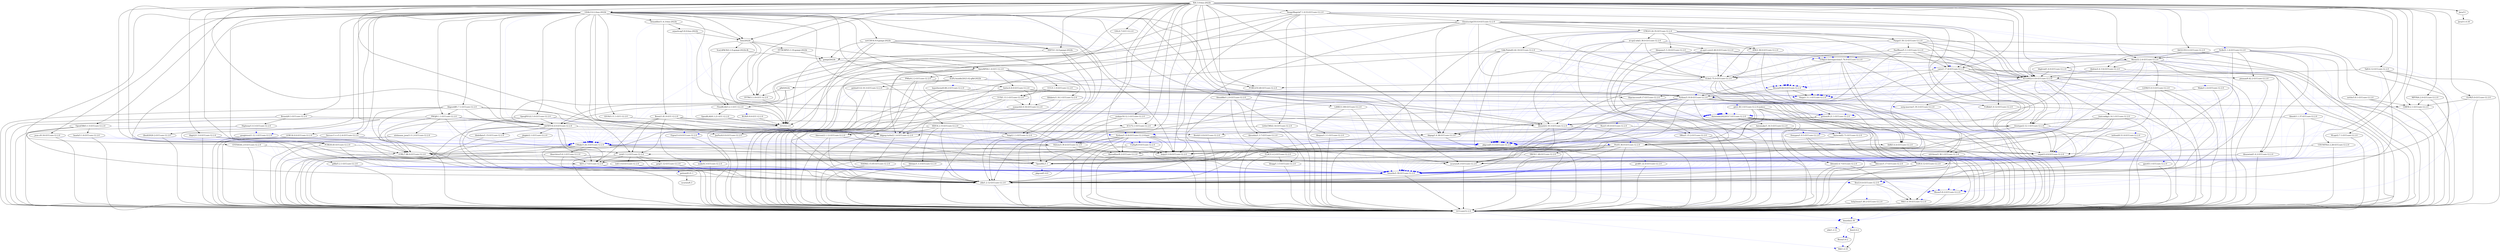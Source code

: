 digraph graphname {
"Xvfb/21.1.6-GCCcore-12.2.0";
"pkgconf/1.8.0";
"ICU/72.1-GCCcore-12.2.0";
"netCDF/4.9.0-gompi-2022b";
"libevent/2.1.12-GCCcore-12.2.0";
"Bison/3.8.2-GCCcore-12.2.0";
"PCRE2/10.40-GCCcore-12.2.0";
"Perl/5.36.0-GCCcore-12.2.0";
"intltool/0.51.0-GCCcore-12.2.0";
"SQLite/3.39.4-GCCcore-12.2.0";
"PMIx/4.2.2-GCCcore-12.2.0";
"PROJ/9.1.1-GCCcore-12.2.0";
"gompi/2022b";
"libvorbis/1.3.7-GCCcore-12.2.0";
"UDUNITS/2.2.28-GCCcore-12.2.0";
"Xerces-C++/3.2.4-GCCcore-12.2.0";
"binutils/2.39";
"gettext/0.21.1-GCCcore-12.2.0";
"Eigen/3.4.0-GCCcore-12.2.0";
"libGLU/9.0.2-GCCcore-12.2.0";
"Brotli/1.0.9-GCCcore-12.2.0";
"libsndfile/1.2.0-GCCcore-12.2.0";
"Ghostscript/10.0.0-GCCcore-12.2.0";
"LERC/4.0.0-GCCcore-12.2.0";
"libffi/3.4.4-GCCcore-12.2.0";
"Automake/1.16.5-GCCcore-12.2.0";
"UCC/1.1.0-GCCcore-12.2.0";
"DB/18.1.40-GCCcore-12.2.0";
"hypothesis/6.68.2-GCCcore-12.2.0";
"arpack-ng/3.8.0-foss-2022b";
"OpenSSL/1.1";
"libdeflate/1.15-GCCcore-12.2.0";
"hwloc/2.8.0-GCCcore-12.2.0";
"CMake/3.24.3-GCCcore-12.2.0";
"Python/3.10.8-GCCcore-12.2.0-bare";
"SciPy-bundle/2023.02-gfbf-2022b";
"pixman/0.42.2-GCCcore-12.2.0";
"Gdk-Pixbuf/2.42.10-GCCcore-12.2.0";
"libpciaccess/0.17-GCCcore-12.2.0";
"GDAL/3.6.2-foss-2022b";
"ImageMagick/7.1.0-53-GCCcore-12.2.0";
"GSL/2.7-GCC-12.2.0";
"HDF5/1.14.0-gompi-2022b";
"util-linux/2.38.1-GCCcore-12.2.0";
"nlohmann_json/3.11.2-GCCcore-12.2.0";
"libiconv/1.17-GCCcore-12.2.0";
"LLVM/15.0.5-GCCcore-12.2.0";
"nodejs/18.12.1-GCCcore-12.2.0";
"libarchive/3.6.1-GCCcore-12.2.0";
"OpenMPI/4.1.4-GCC-12.2.0";
"libtool/2.4.7-GCCcore-12.2.0";
"libxslt/1.1.37-GCCcore-12.2.0";
"R/4.3.0-foss-2022b";
"Doxygen/1.9.5-GCCcore-12.2.0";
"zstd/1.5.2-GCCcore-12.2.0";
"NASM/2.15.05-GCCcore-12.2.0";
"Mako/1.2.4-GCCcore-12.2.0";
"FFTW/3.3.10-GCC-12.2.0";
"LibTIFF/4.4.0-GCCcore-12.2.0";
"Armadillo/11.4.3-foss-2022b";
"X11/20221110-GCCcore-12.2.0";
"XZ/5.2.7-GCCcore-12.2.0";
"groff/1.22.4-GCCcore-12.2.0";
"Pango/1.50.12-GCCcore-12.2.0";
"Brunsli/0.1-GCCcore-12.2.0";
"gzip/1.12-GCCcore-12.2.0";
"at-spi2-core/2.46.0-GCCcore-12.2.0";
"make/4.3-GCCcore-12.2.0";
"git/2.38.1-GCCcore-12.2.0-nodocs";
"fontconfig/2.14.1-GCCcore-12.2.0";
"GTK3/3.24.35-GCCcore-12.2.0";
"LittleCMS/2.14-GCCcore-12.2.0";
"libreadline/8.2-GCCcore-12.2.0";
"Bison/3.8.2";
"FLAC/1.4.2-GCCcore-12.2.0";
"JasPer/4.0.0-GCCcore-12.2.0";
"libgeotiff/1.7.1-GCCcore-12.2.0";
"cairo/1.17.4-GCCcore-12.2.0";
"ncurses/6.3-GCCcore-12.2.0";
"M4/1.4.19";
"lz4/1.9.4-GCCcore-12.2.0";
"DBus/1.15.2-GCCcore-12.2.0";
"pybind11/2.10.3-GCCcore-12.2.0";
"GMP/6.2.1-GCCcore-12.2.0";
"foss/2022b";
"numactl/2.0.16-GCCcore-12.2.0";
"bzip2/1.0.8-GCCcore-12.2.0";
"Szip/2.1.1-GCCcore-12.2.0";
"libxml2/2.10.3-GCCcore-12.2.0";
"Meson/0.64.0-GCCcore-12.2.0";
"GCC/12.2.0";
"cURL/7.86.0-GCCcore-12.2.0";
"Tk/8.6.12-GCCcore-12.2.0";
"freetype/2.12.1-GCCcore-12.2.0";
"ATK/2.38.0-GCCcore-12.2.0";
"libpng/1.6.38-GCCcore-12.2.0";
"at-spi2-atk/2.38.0-GCCcore-12.2.0";
"OpenBLAS/0.3.21-GCC-12.2.0";
"Mesa/22.2.4-GCCcore-12.2.0";
"Boost/1.81.0-GCC-12.2.0";
"gfbf/2022b";
"flex/2.6.4";
"Highway/1.0.3-GCCcore-12.2.0";
"Qhull/2020.2-GCCcore-12.2.0";
"libjpeg-turbo/2.1.4-GCCcore-12.2.0";
"OpenEXR/3.1.5-GCCcore-12.2.0";
"M4/1.4.19-GCCcore-12.2.0";
"GEOS/3.11.1-GCC-12.2.0";
"googletest/1.12.1-GCCcore-12.2.0";
"UCX/1.13.1-GCCcore-12.2.0";
"HarfBuzz/5.3.1-GCCcore-12.2.0";
"gperf/3.1-GCCcore-12.2.0";
"MPFR/4.2.0-GCCcore-12.2.0";
"libgit2/1.5.0-GCCcore-12.2.0";
"libepoxy/1.5.10-GCCcore-12.2.0";
"libdrm/2.4.114-GCCcore-12.2.0";
"libunwind/1.6.2-GCCcore-12.2.0";
"Imath/3.1.6-GCCcore-12.2.0";
"zlib/1.2.12-GCCcore-12.2.0";
"GCCcore/12.2.0";
"Autotools/20220317-GCCcore-12.2.0";
"nettle/3.8.1-GCCcore-12.2.0";
"LAME/3.100-GCCcore-12.2.0";
"flex/2.6.4-GCCcore-12.2.0";
"libfabric/1.16.1-GCCcore-12.2.0";
"libtirpc/1.3.3-GCCcore-12.2.0";
"Java/11.0.18";
"libopus/1.3.1-GCCcore-12.2.0";
"GObject-Introspection/1.74.0-GCCcore-12.2.0";
"FlexiBLAS/3.2.1-GCC-12.2.0";
"binutils/2.39-GCCcore-12.2.0";
"GLib/2.75.0-GCCcore-12.2.0";
"HDF/4.2.15-GCCcore-12.2.0";
"pkgconf/1.9.3-GCCcore-12.2.0";
"NLopt/2.7.1-GCCcore-12.2.0";
"libglvnd/1.6.0-GCCcore-12.2.0";
"OpenJPEG/2.5.0-GCCcore-12.2.0";
"help2man/1.49.2-GCCcore-12.2.0";
"UnZip/6.0-GCCcore-12.2.0";
"Rust/1.65.0-GCCcore-12.2.0";
"gettext/0.21.1";
"FFTW.MPI/3.3.10-gompi-2022b";
"expat/2.4.9-GCCcore-12.2.0";
"xorg-macros/1.19.3-GCCcore-12.2.0";
"Java/11";
"jbigkit/2.1-GCCcore-12.2.0";
"FriBidi/1.0.12-GCCcore-12.2.0";
"CFITSIO/4.2.0-GCCcore-12.2.0";
"Python/3.10.8-GCCcore-12.2.0";
"Ninja/1.11.1-GCCcore-12.2.0";
"json-c/0.16-GCCcore-12.2.0";
"zlib/1.2.12";
"ncurses/6.3";
"libogg/1.3.5-GCCcore-12.2.0";
"BLIS/0.9.0-GCC-12.2.0";
"GLPK/5.0-GCCcore-12.2.0";
"Tcl/8.6.12-GCCcore-12.2.0";
"giflib/5.2.1-GCCcore-12.2.0";
"PCRE/8.45-GCCcore-12.2.0";
"Autoconf/2.71-GCCcore-12.2.0";
"ScaLAPACK/2.2.0-gompi-2022b-fb";
"Xvfb/21.1.6-GCCcore-12.2.0" -> "binutils/2.39-GCCcore-12.2.0"  [arrowhead=diamond, color=blue, style=dotted];
"Xvfb/21.1.6-GCCcore-12.2.0" -> "pkgconf/1.9.3-GCCcore-12.2.0"  [arrowhead=diamond, color=blue, style=dotted];
"Xvfb/21.1.6-GCCcore-12.2.0" -> "Python/3.10.8-GCCcore-12.2.0"  [arrowhead=diamond, color=blue, style=dotted];
"Xvfb/21.1.6-GCCcore-12.2.0" -> "Meson/0.64.0-GCCcore-12.2.0"  [arrowhead=diamond, color=blue, style=dotted];
"Xvfb/21.1.6-GCCcore-12.2.0" -> "Ninja/1.11.1-GCCcore-12.2.0"  [arrowhead=diamond, color=blue, style=dotted];
"Xvfb/21.1.6-GCCcore-12.2.0" -> "libxslt/1.1.37-GCCcore-12.2.0"  [arrowhead=diamond, color=blue, style=dotted];
"Xvfb/21.1.6-GCCcore-12.2.0" -> "gettext/0.21.1-GCCcore-12.2.0"  [arrowhead=diamond, color=blue, style=dotted];
"Xvfb/21.1.6-GCCcore-12.2.0" -> "Bison/3.8.2-GCCcore-12.2.0"  [arrowhead=diamond, color=blue, style=dotted];
"Xvfb/21.1.6-GCCcore-12.2.0" -> "X11/20221110-GCCcore-12.2.0";
"Xvfb/21.1.6-GCCcore-12.2.0" -> "pixman/0.42.2-GCCcore-12.2.0";
"Xvfb/21.1.6-GCCcore-12.2.0" -> "libdrm/2.4.114-GCCcore-12.2.0";
"Xvfb/21.1.6-GCCcore-12.2.0" -> "Mesa/22.2.4-GCCcore-12.2.0";
"Xvfb/21.1.6-GCCcore-12.2.0" -> "nettle/3.8.1-GCCcore-12.2.0";
"Xvfb/21.1.6-GCCcore-12.2.0" -> "libunwind/1.6.2-GCCcore-12.2.0";
"Xvfb/21.1.6-GCCcore-12.2.0" -> "XZ/5.2.7-GCCcore-12.2.0";
"Xvfb/21.1.6-GCCcore-12.2.0" -> "GCCcore/12.2.0";
"ICU/72.1-GCCcore-12.2.0" -> "binutils/2.39-GCCcore-12.2.0"  [arrowhead=diamond, color=blue, style=dotted];
"ICU/72.1-GCCcore-12.2.0" -> "Python/3.10.8-GCCcore-12.2.0-bare"  [arrowhead=diamond, color=blue, style=dotted];
"ICU/72.1-GCCcore-12.2.0" -> "GCCcore/12.2.0";
"netCDF/4.9.0-gompi-2022b" -> "Autotools/20220317-GCCcore-12.2.0"  [arrowhead=diamond, color=blue, style=dotted];
"netCDF/4.9.0-gompi-2022b" -> "CMake/3.24.3-GCCcore-12.2.0"  [arrowhead=diamond, color=blue, style=dotted];
"netCDF/4.9.0-gompi-2022b" -> "Doxygen/1.9.5-GCCcore-12.2.0"  [arrowhead=diamond, color=blue, style=dotted];
"netCDF/4.9.0-gompi-2022b" -> "HDF5/1.14.0-gompi-2022b";
"netCDF/4.9.0-gompi-2022b" -> "cURL/7.86.0-GCCcore-12.2.0";
"netCDF/4.9.0-gompi-2022b" -> "Szip/2.1.1-GCCcore-12.2.0";
"netCDF/4.9.0-gompi-2022b" -> "zstd/1.5.2-GCCcore-12.2.0";
"netCDF/4.9.0-gompi-2022b" -> "bzip2/1.0.8-GCCcore-12.2.0";
"netCDF/4.9.0-gompi-2022b" -> "libxml2/2.10.3-GCCcore-12.2.0";
"netCDF/4.9.0-gompi-2022b" -> "gompi/2022b";
"libevent/2.1.12-GCCcore-12.2.0" -> "binutils/2.39-GCCcore-12.2.0"  [arrowhead=diamond, color=blue, style=dotted];
"libevent/2.1.12-GCCcore-12.2.0" -> "pkgconf/1.9.3-GCCcore-12.2.0"  [arrowhead=diamond, color=blue, style=dotted];
"libevent/2.1.12-GCCcore-12.2.0" -> "zlib/1.2.12-GCCcore-12.2.0";
"libevent/2.1.12-GCCcore-12.2.0" -> "OpenSSL/1.1";
"libevent/2.1.12-GCCcore-12.2.0" -> "GCCcore/12.2.0";
"Bison/3.8.2-GCCcore-12.2.0" -> "M4/1.4.19-GCCcore-12.2.0"  [arrowhead=diamond, color=blue, style=dotted];
"Bison/3.8.2-GCCcore-12.2.0" -> "binutils/2.39"  [arrowhead=diamond, color=blue, style=dotted];
"Bison/3.8.2-GCCcore-12.2.0" -> "GCCcore/12.2.0";
"PCRE2/10.40-GCCcore-12.2.0" -> "binutils/2.39-GCCcore-12.2.0"  [arrowhead=diamond, color=blue, style=dotted];
"PCRE2/10.40-GCCcore-12.2.0" -> "GCCcore/12.2.0";
"Perl/5.36.0-GCCcore-12.2.0" -> "binutils/2.39-GCCcore-12.2.0"  [arrowhead=diamond, color=blue, style=dotted];
"Perl/5.36.0-GCCcore-12.2.0" -> "groff/1.22.4-GCCcore-12.2.0"  [arrowhead=diamond, color=blue, style=dotted];
"Perl/5.36.0-GCCcore-12.2.0" -> "zlib/1.2.12-GCCcore-12.2.0";
"Perl/5.36.0-GCCcore-12.2.0" -> "expat/2.4.9-GCCcore-12.2.0";
"Perl/5.36.0-GCCcore-12.2.0" -> "ncurses/6.3-GCCcore-12.2.0";
"Perl/5.36.0-GCCcore-12.2.0" -> "libreadline/8.2-GCCcore-12.2.0";
"Perl/5.36.0-GCCcore-12.2.0" -> "DB/18.1.40-GCCcore-12.2.0";
"Perl/5.36.0-GCCcore-12.2.0" -> "OpenSSL/1.1";
"Perl/5.36.0-GCCcore-12.2.0" -> "GCCcore/12.2.0";
"intltool/0.51.0-GCCcore-12.2.0" -> "binutils/2.39-GCCcore-12.2.0"  [arrowhead=diamond, color=blue, style=dotted];
"intltool/0.51.0-GCCcore-12.2.0" -> "Perl/5.36.0-GCCcore-12.2.0";
"intltool/0.51.0-GCCcore-12.2.0" -> "GCCcore/12.2.0";
"SQLite/3.39.4-GCCcore-12.2.0" -> "binutils/2.39-GCCcore-12.2.0"  [arrowhead=diamond, color=blue, style=dotted];
"SQLite/3.39.4-GCCcore-12.2.0" -> "libreadline/8.2-GCCcore-12.2.0";
"SQLite/3.39.4-GCCcore-12.2.0" -> "Tcl/8.6.12-GCCcore-12.2.0";
"SQLite/3.39.4-GCCcore-12.2.0" -> "GCCcore/12.2.0";
"PMIx/4.2.2-GCCcore-12.2.0" -> "binutils/2.39-GCCcore-12.2.0"  [arrowhead=diamond, color=blue, style=dotted];
"PMIx/4.2.2-GCCcore-12.2.0" -> "libevent/2.1.12-GCCcore-12.2.0";
"PMIx/4.2.2-GCCcore-12.2.0" -> "zlib/1.2.12-GCCcore-12.2.0";
"PMIx/4.2.2-GCCcore-12.2.0" -> "hwloc/2.8.0-GCCcore-12.2.0";
"PMIx/4.2.2-GCCcore-12.2.0" -> "GCCcore/12.2.0";
"PROJ/9.1.1-GCCcore-12.2.0" -> "pkgconf/1.9.3-GCCcore-12.2.0"  [arrowhead=diamond, color=blue, style=dotted];
"PROJ/9.1.1-GCCcore-12.2.0" -> "binutils/2.39-GCCcore-12.2.0"  [arrowhead=diamond, color=blue, style=dotted];
"PROJ/9.1.1-GCCcore-12.2.0" -> "CMake/3.24.3-GCCcore-12.2.0"  [arrowhead=diamond, color=blue, style=dotted];
"PROJ/9.1.1-GCCcore-12.2.0" -> "googletest/1.12.1-GCCcore-12.2.0"  [arrowhead=diamond, color=blue, style=dotted];
"PROJ/9.1.1-GCCcore-12.2.0" -> "SQLite/3.39.4-GCCcore-12.2.0";
"PROJ/9.1.1-GCCcore-12.2.0" -> "LibTIFF/4.4.0-GCCcore-12.2.0";
"PROJ/9.1.1-GCCcore-12.2.0" -> "cURL/7.86.0-GCCcore-12.2.0";
"PROJ/9.1.1-GCCcore-12.2.0" -> "XZ/5.2.7-GCCcore-12.2.0";
"PROJ/9.1.1-GCCcore-12.2.0" -> "nlohmann_json/3.11.2-GCCcore-12.2.0";
"PROJ/9.1.1-GCCcore-12.2.0" -> "GCCcore/12.2.0";
"gompi/2022b" -> "GCC/12.2.0";
"gompi/2022b" -> "OpenMPI/4.1.4-GCC-12.2.0";
"libvorbis/1.3.7-GCCcore-12.2.0" -> "binutils/2.39-GCCcore-12.2.0"  [arrowhead=diamond, color=blue, style=dotted];
"libvorbis/1.3.7-GCCcore-12.2.0" -> "pkgconf/1.9.3-GCCcore-12.2.0"  [arrowhead=diamond, color=blue, style=dotted];
"libvorbis/1.3.7-GCCcore-12.2.0" -> "libogg/1.3.5-GCCcore-12.2.0";
"libvorbis/1.3.7-GCCcore-12.2.0" -> "GCCcore/12.2.0";
"UDUNITS/2.2.28-GCCcore-12.2.0" -> "binutils/2.39-GCCcore-12.2.0"  [arrowhead=diamond, color=blue, style=dotted];
"UDUNITS/2.2.28-GCCcore-12.2.0" -> "expat/2.4.9-GCCcore-12.2.0";
"UDUNITS/2.2.28-GCCcore-12.2.0" -> "GCCcore/12.2.0";
"Xerces-C++/3.2.4-GCCcore-12.2.0" -> "pkgconf/1.9.3-GCCcore-12.2.0"  [arrowhead=diamond, color=blue, style=dotted];
"Xerces-C++/3.2.4-GCCcore-12.2.0" -> "binutils/2.39-GCCcore-12.2.0"  [arrowhead=diamond, color=blue, style=dotted];
"Xerces-C++/3.2.4-GCCcore-12.2.0" -> "CMake/3.24.3-GCCcore-12.2.0"  [arrowhead=diamond, color=blue, style=dotted];
"Xerces-C++/3.2.4-GCCcore-12.2.0" -> "cURL/7.86.0-GCCcore-12.2.0";
"Xerces-C++/3.2.4-GCCcore-12.2.0" -> "GCCcore/12.2.0";
"binutils/2.39" -> "flex/2.6.4"  [arrowhead=diamond, color=blue, style=dotted];
"binutils/2.39" -> "Bison/3.8.2"  [arrowhead=diamond, color=blue, style=dotted];
"binutils/2.39" -> "zlib/1.2.12"  [arrowhead=diamond, color=blue, style=dotted];
"gettext/0.21.1-GCCcore-12.2.0" -> "binutils/2.39-GCCcore-12.2.0"  [arrowhead=diamond, color=blue, style=dotted];
"gettext/0.21.1-GCCcore-12.2.0" -> "libxml2/2.10.3-GCCcore-12.2.0";
"gettext/0.21.1-GCCcore-12.2.0" -> "ncurses/6.3-GCCcore-12.2.0";
"gettext/0.21.1-GCCcore-12.2.0" -> "GCCcore/12.2.0";
"Eigen/3.4.0-GCCcore-12.2.0" -> "binutils/2.39-GCCcore-12.2.0"  [arrowhead=diamond, color=blue, style=dotted];
"Eigen/3.4.0-GCCcore-12.2.0" -> "CMake/3.24.3-GCCcore-12.2.0"  [arrowhead=diamond, color=blue, style=dotted];
"Eigen/3.4.0-GCCcore-12.2.0" -> "GCCcore/12.2.0";
"libGLU/9.0.2-GCCcore-12.2.0" -> "binutils/2.39-GCCcore-12.2.0"  [arrowhead=diamond, color=blue, style=dotted];
"libGLU/9.0.2-GCCcore-12.2.0" -> "Mesa/22.2.4-GCCcore-12.2.0";
"libGLU/9.0.2-GCCcore-12.2.0" -> "GCCcore/12.2.0";
"Brotli/1.0.9-GCCcore-12.2.0" -> "binutils/2.39-GCCcore-12.2.0"  [arrowhead=diamond, color=blue, style=dotted];
"Brotli/1.0.9-GCCcore-12.2.0" -> "CMake/3.24.3-GCCcore-12.2.0"  [arrowhead=diamond, color=blue, style=dotted];
"Brotli/1.0.9-GCCcore-12.2.0" -> "GCCcore/12.2.0";
"libsndfile/1.2.0-GCCcore-12.2.0" -> "binutils/2.39-GCCcore-12.2.0"  [arrowhead=diamond, color=blue, style=dotted];
"libsndfile/1.2.0-GCCcore-12.2.0" -> "pkgconf/1.9.3-GCCcore-12.2.0"  [arrowhead=diamond, color=blue, style=dotted];
"libsndfile/1.2.0-GCCcore-12.2.0" -> "CMake/3.24.3-GCCcore-12.2.0"  [arrowhead=diamond, color=blue, style=dotted];
"libsndfile/1.2.0-GCCcore-12.2.0" -> "FLAC/1.4.2-GCCcore-12.2.0";
"libsndfile/1.2.0-GCCcore-12.2.0" -> "libvorbis/1.3.7-GCCcore-12.2.0";
"libsndfile/1.2.0-GCCcore-12.2.0" -> "libopus/1.3.1-GCCcore-12.2.0";
"libsndfile/1.2.0-GCCcore-12.2.0" -> "LAME/3.100-GCCcore-12.2.0";
"libsndfile/1.2.0-GCCcore-12.2.0" -> "GCCcore/12.2.0";
"Ghostscript/10.0.0-GCCcore-12.2.0" -> "binutils/2.39-GCCcore-12.2.0"  [arrowhead=diamond, color=blue, style=dotted];
"Ghostscript/10.0.0-GCCcore-12.2.0" -> "pkgconf/1.9.3-GCCcore-12.2.0"  [arrowhead=diamond, color=blue, style=dotted];
"Ghostscript/10.0.0-GCCcore-12.2.0" -> "zlib/1.2.12-GCCcore-12.2.0";
"Ghostscript/10.0.0-GCCcore-12.2.0" -> "libpng/1.6.38-GCCcore-12.2.0";
"Ghostscript/10.0.0-GCCcore-12.2.0" -> "freetype/2.12.1-GCCcore-12.2.0";
"Ghostscript/10.0.0-GCCcore-12.2.0" -> "libjpeg-turbo/2.1.4-GCCcore-12.2.0";
"Ghostscript/10.0.0-GCCcore-12.2.0" -> "expat/2.4.9-GCCcore-12.2.0";
"Ghostscript/10.0.0-GCCcore-12.2.0" -> "GLib/2.75.0-GCCcore-12.2.0";
"Ghostscript/10.0.0-GCCcore-12.2.0" -> "cairo/1.17.4-GCCcore-12.2.0";
"Ghostscript/10.0.0-GCCcore-12.2.0" -> "LibTIFF/4.4.0-GCCcore-12.2.0";
"Ghostscript/10.0.0-GCCcore-12.2.0" -> "GTK3/3.24.35-GCCcore-12.2.0";
"Ghostscript/10.0.0-GCCcore-12.2.0" -> "GCCcore/12.2.0";
"LERC/4.0.0-GCCcore-12.2.0" -> "binutils/2.39-GCCcore-12.2.0"  [arrowhead=diamond, color=blue, style=dotted];
"LERC/4.0.0-GCCcore-12.2.0" -> "CMake/3.24.3-GCCcore-12.2.0"  [arrowhead=diamond, color=blue, style=dotted];
"LERC/4.0.0-GCCcore-12.2.0" -> "GCCcore/12.2.0";
"libffi/3.4.4-GCCcore-12.2.0" -> "binutils/2.39-GCCcore-12.2.0"  [arrowhead=diamond, color=blue, style=dotted];
"libffi/3.4.4-GCCcore-12.2.0" -> "GCCcore/12.2.0";
"Automake/1.16.5-GCCcore-12.2.0" -> "binutils/2.39-GCCcore-12.2.0"  [arrowhead=diamond, color=blue, style=dotted];
"Automake/1.16.5-GCCcore-12.2.0" -> "Autoconf/2.71-GCCcore-12.2.0";
"Automake/1.16.5-GCCcore-12.2.0" -> "Perl/5.36.0-GCCcore-12.2.0";
"Automake/1.16.5-GCCcore-12.2.0" -> "GCCcore/12.2.0";
"UCC/1.1.0-GCCcore-12.2.0" -> "binutils/2.39-GCCcore-12.2.0"  [arrowhead=diamond, color=blue, style=dotted];
"UCC/1.1.0-GCCcore-12.2.0" -> "Autotools/20220317-GCCcore-12.2.0"  [arrowhead=diamond, color=blue, style=dotted];
"UCC/1.1.0-GCCcore-12.2.0" -> "UCX/1.13.1-GCCcore-12.2.0";
"UCC/1.1.0-GCCcore-12.2.0" -> "GCCcore/12.2.0";
"DB/18.1.40-GCCcore-12.2.0" -> "binutils/2.39-GCCcore-12.2.0"  [arrowhead=diamond, color=blue, style=dotted];
"DB/18.1.40-GCCcore-12.2.0" -> "OpenSSL/1.1";
"DB/18.1.40-GCCcore-12.2.0" -> "GCCcore/12.2.0";
"hypothesis/6.68.2-GCCcore-12.2.0" -> "binutils/2.39-GCCcore-12.2.0"  [arrowhead=diamond, color=blue, style=dotted];
"hypothesis/6.68.2-GCCcore-12.2.0" -> "Python/3.10.8-GCCcore-12.2.0";
"hypothesis/6.68.2-GCCcore-12.2.0" -> "GCCcore/12.2.0";
"arpack-ng/3.8.0-foss-2022b" -> "Autotools/20220317-GCCcore-12.2.0"  [arrowhead=diamond, color=blue, style=dotted];
"arpack-ng/3.8.0-foss-2022b" -> "pkgconf/1.9.3-GCCcore-12.2.0"  [arrowhead=diamond, color=blue, style=dotted];
"arpack-ng/3.8.0-foss-2022b" -> "Eigen/3.4.0-GCCcore-12.2.0"  [arrowhead=diamond, color=blue, style=dotted];
"arpack-ng/3.8.0-foss-2022b" -> "foss/2022b";
"OpenSSL/1.1" -> "pkgconf/1.8.0"  [arrowhead=diamond, color=blue, style=dotted];
"libdeflate/1.15-GCCcore-12.2.0" -> "binutils/2.39-GCCcore-12.2.0"  [arrowhead=diamond, color=blue, style=dotted];
"libdeflate/1.15-GCCcore-12.2.0" -> "CMake/3.24.3-GCCcore-12.2.0"  [arrowhead=diamond, color=blue, style=dotted];
"libdeflate/1.15-GCCcore-12.2.0" -> "GCCcore/12.2.0";
"hwloc/2.8.0-GCCcore-12.2.0" -> "binutils/2.39-GCCcore-12.2.0"  [arrowhead=diamond, color=blue, style=dotted];
"hwloc/2.8.0-GCCcore-12.2.0" -> "numactl/2.0.16-GCCcore-12.2.0";
"hwloc/2.8.0-GCCcore-12.2.0" -> "libxml2/2.10.3-GCCcore-12.2.0";
"hwloc/2.8.0-GCCcore-12.2.0" -> "libpciaccess/0.17-GCCcore-12.2.0";
"hwloc/2.8.0-GCCcore-12.2.0" -> "GCCcore/12.2.0";
"CMake/3.24.3-GCCcore-12.2.0" -> "binutils/2.39-GCCcore-12.2.0"  [arrowhead=diamond, color=blue, style=dotted];
"CMake/3.24.3-GCCcore-12.2.0" -> "ncurses/6.3-GCCcore-12.2.0";
"CMake/3.24.3-GCCcore-12.2.0" -> "zlib/1.2.12-GCCcore-12.2.0";
"CMake/3.24.3-GCCcore-12.2.0" -> "bzip2/1.0.8-GCCcore-12.2.0";
"CMake/3.24.3-GCCcore-12.2.0" -> "cURL/7.86.0-GCCcore-12.2.0";
"CMake/3.24.3-GCCcore-12.2.0" -> "libarchive/3.6.1-GCCcore-12.2.0";
"CMake/3.24.3-GCCcore-12.2.0" -> "OpenSSL/1.1";
"CMake/3.24.3-GCCcore-12.2.0" -> "GCCcore/12.2.0";
"Python/3.10.8-GCCcore-12.2.0-bare" -> "UnZip/6.0-GCCcore-12.2.0"  [arrowhead=diamond, color=blue, style=dotted];
"Python/3.10.8-GCCcore-12.2.0-bare" -> "pkgconf/1.9.3-GCCcore-12.2.0"  [arrowhead=diamond, color=blue, style=dotted];
"Python/3.10.8-GCCcore-12.2.0-bare" -> "binutils/2.39-GCCcore-12.2.0";
"Python/3.10.8-GCCcore-12.2.0-bare" -> "bzip2/1.0.8-GCCcore-12.2.0";
"Python/3.10.8-GCCcore-12.2.0-bare" -> "zlib/1.2.12-GCCcore-12.2.0";
"Python/3.10.8-GCCcore-12.2.0-bare" -> "libreadline/8.2-GCCcore-12.2.0";
"Python/3.10.8-GCCcore-12.2.0-bare" -> "ncurses/6.3-GCCcore-12.2.0";
"Python/3.10.8-GCCcore-12.2.0-bare" -> "SQLite/3.39.4-GCCcore-12.2.0";
"Python/3.10.8-GCCcore-12.2.0-bare" -> "XZ/5.2.7-GCCcore-12.2.0";
"Python/3.10.8-GCCcore-12.2.0-bare" -> "libffi/3.4.4-GCCcore-12.2.0";
"Python/3.10.8-GCCcore-12.2.0-bare" -> "OpenSSL/1.1";
"Python/3.10.8-GCCcore-12.2.0-bare" -> "GCCcore/12.2.0";
"SciPy-bundle/2023.02-gfbf-2022b" -> "hypothesis/6.68.2-GCCcore-12.2.0"  [arrowhead=diamond, color=blue, style=dotted];
"SciPy-bundle/2023.02-gfbf-2022b" -> "UnZip/6.0-GCCcore-12.2.0"  [arrowhead=diamond, color=blue, style=dotted];
"SciPy-bundle/2023.02-gfbf-2022b" -> "Meson/0.64.0-GCCcore-12.2.0"  [arrowhead=diamond, color=blue, style=dotted];
"SciPy-bundle/2023.02-gfbf-2022b" -> "Ninja/1.11.1-GCCcore-12.2.0"  [arrowhead=diamond, color=blue, style=dotted];
"SciPy-bundle/2023.02-gfbf-2022b" -> "pkgconf/1.9.3-GCCcore-12.2.0"  [arrowhead=diamond, color=blue, style=dotted];
"SciPy-bundle/2023.02-gfbf-2022b" -> "Python/3.10.8-GCCcore-12.2.0";
"SciPy-bundle/2023.02-gfbf-2022b" -> "pybind11/2.10.3-GCCcore-12.2.0";
"SciPy-bundle/2023.02-gfbf-2022b" -> "gfbf/2022b";
"pixman/0.42.2-GCCcore-12.2.0" -> "binutils/2.39-GCCcore-12.2.0"  [arrowhead=diamond, color=blue, style=dotted];
"pixman/0.42.2-GCCcore-12.2.0" -> "GCCcore/12.2.0";
"Gdk-Pixbuf/2.42.10-GCCcore-12.2.0" -> "binutils/2.39-GCCcore-12.2.0"  [arrowhead=diamond, color=blue, style=dotted];
"Gdk-Pixbuf/2.42.10-GCCcore-12.2.0" -> "Meson/0.64.0-GCCcore-12.2.0"  [arrowhead=diamond, color=blue, style=dotted];
"Gdk-Pixbuf/2.42.10-GCCcore-12.2.0" -> "Ninja/1.11.1-GCCcore-12.2.0"  [arrowhead=diamond, color=blue, style=dotted];
"Gdk-Pixbuf/2.42.10-GCCcore-12.2.0" -> "pkgconf/1.9.3-GCCcore-12.2.0"  [arrowhead=diamond, color=blue, style=dotted];
"Gdk-Pixbuf/2.42.10-GCCcore-12.2.0" -> "GObject-Introspection/1.74.0-GCCcore-12.2.0"  [arrowhead=diamond, color=blue, style=dotted];
"Gdk-Pixbuf/2.42.10-GCCcore-12.2.0" -> "GLib/2.75.0-GCCcore-12.2.0";
"Gdk-Pixbuf/2.42.10-GCCcore-12.2.0" -> "libjpeg-turbo/2.1.4-GCCcore-12.2.0";
"Gdk-Pixbuf/2.42.10-GCCcore-12.2.0" -> "libpng/1.6.38-GCCcore-12.2.0";
"Gdk-Pixbuf/2.42.10-GCCcore-12.2.0" -> "LibTIFF/4.4.0-GCCcore-12.2.0";
"Gdk-Pixbuf/2.42.10-GCCcore-12.2.0" -> "X11/20221110-GCCcore-12.2.0";
"Gdk-Pixbuf/2.42.10-GCCcore-12.2.0" -> "GCCcore/12.2.0";
"libpciaccess/0.17-GCCcore-12.2.0" -> "binutils/2.39-GCCcore-12.2.0"  [arrowhead=diamond, color=blue, style=dotted];
"libpciaccess/0.17-GCCcore-12.2.0" -> "Autotools/20220317-GCCcore-12.2.0"  [arrowhead=diamond, color=blue, style=dotted];
"libpciaccess/0.17-GCCcore-12.2.0" -> "xorg-macros/1.19.3-GCCcore-12.2.0"  [arrowhead=diamond, color=blue, style=dotted];
"libpciaccess/0.17-GCCcore-12.2.0" -> "GCCcore/12.2.0";
"GDAL/3.6.2-foss-2022b" -> "CMake/3.24.3-GCCcore-12.2.0"  [arrowhead=diamond, color=blue, style=dotted];
"GDAL/3.6.2-foss-2022b" -> "pkgconf/1.9.3-GCCcore-12.2.0"  [arrowhead=diamond, color=blue, style=dotted];
"GDAL/3.6.2-foss-2022b" -> "Bison/3.8.2-GCCcore-12.2.0"  [arrowhead=diamond, color=blue, style=dotted];
"GDAL/3.6.2-foss-2022b" -> "Python/3.10.8-GCCcore-12.2.0";
"GDAL/3.6.2-foss-2022b" -> "netCDF/4.9.0-gompi-2022b";
"GDAL/3.6.2-foss-2022b" -> "expat/2.4.9-GCCcore-12.2.0";
"GDAL/3.6.2-foss-2022b" -> "GEOS/3.11.1-GCC-12.2.0";
"GDAL/3.6.2-foss-2022b" -> "SQLite/3.39.4-GCCcore-12.2.0";
"GDAL/3.6.2-foss-2022b" -> "libxml2/2.10.3-GCCcore-12.2.0";
"GDAL/3.6.2-foss-2022b" -> "libpng/1.6.38-GCCcore-12.2.0";
"GDAL/3.6.2-foss-2022b" -> "libjpeg-turbo/2.1.4-GCCcore-12.2.0";
"GDAL/3.6.2-foss-2022b" -> "JasPer/4.0.0-GCCcore-12.2.0";
"GDAL/3.6.2-foss-2022b" -> "LibTIFF/4.4.0-GCCcore-12.2.0";
"GDAL/3.6.2-foss-2022b" -> "zlib/1.2.12-GCCcore-12.2.0";
"GDAL/3.6.2-foss-2022b" -> "cURL/7.86.0-GCCcore-12.2.0";
"GDAL/3.6.2-foss-2022b" -> "PCRE/8.45-GCCcore-12.2.0";
"GDAL/3.6.2-foss-2022b" -> "PROJ/9.1.1-GCCcore-12.2.0";
"GDAL/3.6.2-foss-2022b" -> "libgeotiff/1.7.1-GCCcore-12.2.0";
"GDAL/3.6.2-foss-2022b" -> "SciPy-bundle/2023.02-gfbf-2022b";
"GDAL/3.6.2-foss-2022b" -> "HDF5/1.14.0-gompi-2022b";
"GDAL/3.6.2-foss-2022b" -> "HDF/4.2.15-GCCcore-12.2.0";
"GDAL/3.6.2-foss-2022b" -> "Armadillo/11.4.3-foss-2022b";
"GDAL/3.6.2-foss-2022b" -> "CFITSIO/4.2.0-GCCcore-12.2.0";
"GDAL/3.6.2-foss-2022b" -> "zstd/1.5.2-GCCcore-12.2.0";
"GDAL/3.6.2-foss-2022b" -> "giflib/5.2.1-GCCcore-12.2.0";
"GDAL/3.6.2-foss-2022b" -> "json-c/0.16-GCCcore-12.2.0";
"GDAL/3.6.2-foss-2022b" -> "Xerces-C++/3.2.4-GCCcore-12.2.0";
"GDAL/3.6.2-foss-2022b" -> "PCRE2/10.40-GCCcore-12.2.0";
"GDAL/3.6.2-foss-2022b" -> "OpenEXR/3.1.5-GCCcore-12.2.0";
"GDAL/3.6.2-foss-2022b" -> "Brunsli/0.1-GCCcore-12.2.0";
"GDAL/3.6.2-foss-2022b" -> "Qhull/2020.2-GCCcore-12.2.0";
"GDAL/3.6.2-foss-2022b" -> "LERC/4.0.0-GCCcore-12.2.0";
"GDAL/3.6.2-foss-2022b" -> "OpenJPEG/2.5.0-GCCcore-12.2.0";
"GDAL/3.6.2-foss-2022b" -> "foss/2022b";
"ImageMagick/7.1.0-53-GCCcore-12.2.0" -> "binutils/2.39-GCCcore-12.2.0"  [arrowhead=diamond, color=blue, style=dotted];
"ImageMagick/7.1.0-53-GCCcore-12.2.0" -> "pkgconf/1.9.3-GCCcore-12.2.0"  [arrowhead=diamond, color=blue, style=dotted];
"ImageMagick/7.1.0-53-GCCcore-12.2.0" -> "bzip2/1.0.8-GCCcore-12.2.0";
"ImageMagick/7.1.0-53-GCCcore-12.2.0" -> "X11/20221110-GCCcore-12.2.0";
"ImageMagick/7.1.0-53-GCCcore-12.2.0" -> "Ghostscript/10.0.0-GCCcore-12.2.0";
"ImageMagick/7.1.0-53-GCCcore-12.2.0" -> "JasPer/4.0.0-GCCcore-12.2.0";
"ImageMagick/7.1.0-53-GCCcore-12.2.0" -> "libjpeg-turbo/2.1.4-GCCcore-12.2.0";
"ImageMagick/7.1.0-53-GCCcore-12.2.0" -> "LibTIFF/4.4.0-GCCcore-12.2.0";
"ImageMagick/7.1.0-53-GCCcore-12.2.0" -> "LittleCMS/2.14-GCCcore-12.2.0";
"ImageMagick/7.1.0-53-GCCcore-12.2.0" -> "Pango/1.50.12-GCCcore-12.2.0";
"ImageMagick/7.1.0-53-GCCcore-12.2.0" -> "GCCcore/12.2.0";
"GSL/2.7-GCC-12.2.0" -> "GCC/12.2.0";
"HDF5/1.14.0-gompi-2022b" -> "zlib/1.2.12-GCCcore-12.2.0";
"HDF5/1.14.0-gompi-2022b" -> "Szip/2.1.1-GCCcore-12.2.0";
"HDF5/1.14.0-gompi-2022b" -> "gompi/2022b";
"util-linux/2.38.1-GCCcore-12.2.0" -> "binutils/2.39-GCCcore-12.2.0"  [arrowhead=diamond, color=blue, style=dotted];
"util-linux/2.38.1-GCCcore-12.2.0" -> "ncurses/6.3-GCCcore-12.2.0";
"util-linux/2.38.1-GCCcore-12.2.0" -> "zlib/1.2.12-GCCcore-12.2.0";
"util-linux/2.38.1-GCCcore-12.2.0" -> "GCCcore/12.2.0";
"nlohmann_json/3.11.2-GCCcore-12.2.0" -> "binutils/2.39-GCCcore-12.2.0"  [arrowhead=diamond, color=blue, style=dotted];
"nlohmann_json/3.11.2-GCCcore-12.2.0" -> "CMake/3.24.3-GCCcore-12.2.0"  [arrowhead=diamond, color=blue, style=dotted];
"nlohmann_json/3.11.2-GCCcore-12.2.0" -> "GCCcore/12.2.0";
"libiconv/1.17-GCCcore-12.2.0" -> "binutils/2.39-GCCcore-12.2.0"  [arrowhead=diamond, color=blue, style=dotted];
"libiconv/1.17-GCCcore-12.2.0" -> "GCCcore/12.2.0";
"LLVM/15.0.5-GCCcore-12.2.0" -> "binutils/2.39-GCCcore-12.2.0"  [arrowhead=diamond, color=blue, style=dotted];
"LLVM/15.0.5-GCCcore-12.2.0" -> "CMake/3.24.3-GCCcore-12.2.0"  [arrowhead=diamond, color=blue, style=dotted];
"LLVM/15.0.5-GCCcore-12.2.0" -> "Python/3.10.8-GCCcore-12.2.0"  [arrowhead=diamond, color=blue, style=dotted];
"LLVM/15.0.5-GCCcore-12.2.0" -> "ncurses/6.3-GCCcore-12.2.0";
"LLVM/15.0.5-GCCcore-12.2.0" -> "zlib/1.2.12-GCCcore-12.2.0";
"LLVM/15.0.5-GCCcore-12.2.0" -> "GCCcore/12.2.0";
"nodejs/18.12.1-GCCcore-12.2.0" -> "binutils/2.39-GCCcore-12.2.0"  [arrowhead=diamond, color=blue, style=dotted];
"nodejs/18.12.1-GCCcore-12.2.0" -> "Python/3.10.8-GCCcore-12.2.0-bare"  [arrowhead=diamond, color=blue, style=dotted];
"nodejs/18.12.1-GCCcore-12.2.0" -> "ICU/72.1-GCCcore-12.2.0";
"nodejs/18.12.1-GCCcore-12.2.0" -> "OpenSSL/1.1";
"nodejs/18.12.1-GCCcore-12.2.0" -> "GCCcore/12.2.0";
"libarchive/3.6.1-GCCcore-12.2.0" -> "binutils/2.39-GCCcore-12.2.0"  [arrowhead=diamond, color=blue, style=dotted];
"libarchive/3.6.1-GCCcore-12.2.0" -> "zlib/1.2.12-GCCcore-12.2.0";
"libarchive/3.6.1-GCCcore-12.2.0" -> "XZ/5.2.7-GCCcore-12.2.0";
"libarchive/3.6.1-GCCcore-12.2.0" -> "OpenSSL/1.1";
"libarchive/3.6.1-GCCcore-12.2.0" -> "GCCcore/12.2.0";
"OpenMPI/4.1.4-GCC-12.2.0" -> "pkgconf/1.9.3-GCCcore-12.2.0"  [arrowhead=diamond, color=blue, style=dotted];
"OpenMPI/4.1.4-GCC-12.2.0" -> "Perl/5.36.0-GCCcore-12.2.0"  [arrowhead=diamond, color=blue, style=dotted];
"OpenMPI/4.1.4-GCC-12.2.0" -> "Autotools/20220317-GCCcore-12.2.0"  [arrowhead=diamond, color=blue, style=dotted];
"OpenMPI/4.1.4-GCC-12.2.0" -> "zlib/1.2.12-GCCcore-12.2.0";
"OpenMPI/4.1.4-GCC-12.2.0" -> "hwloc/2.8.0-GCCcore-12.2.0";
"OpenMPI/4.1.4-GCC-12.2.0" -> "libevent/2.1.12-GCCcore-12.2.0";
"OpenMPI/4.1.4-GCC-12.2.0" -> "UCX/1.13.1-GCCcore-12.2.0";
"OpenMPI/4.1.4-GCC-12.2.0" -> "libfabric/1.16.1-GCCcore-12.2.0";
"OpenMPI/4.1.4-GCC-12.2.0" -> "PMIx/4.2.2-GCCcore-12.2.0";
"OpenMPI/4.1.4-GCC-12.2.0" -> "UCC/1.1.0-GCCcore-12.2.0";
"OpenMPI/4.1.4-GCC-12.2.0" -> "GCC/12.2.0";
"libtool/2.4.7-GCCcore-12.2.0" -> "binutils/2.39-GCCcore-12.2.0"  [arrowhead=diamond, color=blue, style=dotted];
"libtool/2.4.7-GCCcore-12.2.0" -> "M4/1.4.19-GCCcore-12.2.0";
"libtool/2.4.7-GCCcore-12.2.0" -> "GCCcore/12.2.0";
"libxslt/1.1.37-GCCcore-12.2.0" -> "binutils/2.39-GCCcore-12.2.0"  [arrowhead=diamond, color=blue, style=dotted];
"libxslt/1.1.37-GCCcore-12.2.0" -> "pkgconf/1.9.3-GCCcore-12.2.0"  [arrowhead=diamond, color=blue, style=dotted];
"libxslt/1.1.37-GCCcore-12.2.0" -> "zlib/1.2.12-GCCcore-12.2.0";
"libxslt/1.1.37-GCCcore-12.2.0" -> "libxml2/2.10.3-GCCcore-12.2.0";
"libxslt/1.1.37-GCCcore-12.2.0" -> "GCCcore/12.2.0";
"R/4.3.0-foss-2022b" -> "pkgconf/1.9.3-GCCcore-12.2.0"  [arrowhead=diamond, color=blue, style=dotted];
"R/4.3.0-foss-2022b" -> "Xvfb/21.1.6-GCCcore-12.2.0"  [arrowhead=diamond, color=blue, style=dotted];
"R/4.3.0-foss-2022b" -> "Autotools/20220317-GCCcore-12.2.0"  [arrowhead=diamond, color=blue, style=dotted];
"R/4.3.0-foss-2022b" -> "X11/20221110-GCCcore-12.2.0";
"R/4.3.0-foss-2022b" -> "Mesa/22.2.4-GCCcore-12.2.0";
"R/4.3.0-foss-2022b" -> "libGLU/9.0.2-GCCcore-12.2.0";
"R/4.3.0-foss-2022b" -> "cairo/1.17.4-GCCcore-12.2.0";
"R/4.3.0-foss-2022b" -> "libreadline/8.2-GCCcore-12.2.0";
"R/4.3.0-foss-2022b" -> "ncurses/6.3-GCCcore-12.2.0";
"R/4.3.0-foss-2022b" -> "bzip2/1.0.8-GCCcore-12.2.0";
"R/4.3.0-foss-2022b" -> "XZ/5.2.7-GCCcore-12.2.0";
"R/4.3.0-foss-2022b" -> "zlib/1.2.12-GCCcore-12.2.0";
"R/4.3.0-foss-2022b" -> "SQLite/3.39.4-GCCcore-12.2.0";
"R/4.3.0-foss-2022b" -> "PCRE2/10.40-GCCcore-12.2.0";
"R/4.3.0-foss-2022b" -> "libpng/1.6.38-GCCcore-12.2.0";
"R/4.3.0-foss-2022b" -> "libjpeg-turbo/2.1.4-GCCcore-12.2.0";
"R/4.3.0-foss-2022b" -> "LibTIFF/4.4.0-GCCcore-12.2.0";
"R/4.3.0-foss-2022b" -> "Java/11";
"R/4.3.0-foss-2022b" -> "Tk/8.6.12-GCCcore-12.2.0";
"R/4.3.0-foss-2022b" -> "cURL/7.86.0-GCCcore-12.2.0";
"R/4.3.0-foss-2022b" -> "libxml2/2.10.3-GCCcore-12.2.0";
"R/4.3.0-foss-2022b" -> "GMP/6.2.1-GCCcore-12.2.0";
"R/4.3.0-foss-2022b" -> "NLopt/2.7.1-GCCcore-12.2.0";
"R/4.3.0-foss-2022b" -> "FFTW/3.3.10-GCC-12.2.0";
"R/4.3.0-foss-2022b" -> "libsndfile/1.2.0-GCCcore-12.2.0";
"R/4.3.0-foss-2022b" -> "ICU/72.1-GCCcore-12.2.0";
"R/4.3.0-foss-2022b" -> "HDF5/1.14.0-gompi-2022b";
"R/4.3.0-foss-2022b" -> "UDUNITS/2.2.28-GCCcore-12.2.0";
"R/4.3.0-foss-2022b" -> "GSL/2.7-GCC-12.2.0";
"R/4.3.0-foss-2022b" -> "ImageMagick/7.1.0-53-GCCcore-12.2.0";
"R/4.3.0-foss-2022b" -> "GLPK/5.0-GCCcore-12.2.0";
"R/4.3.0-foss-2022b" -> "nodejs/18.12.1-GCCcore-12.2.0";
"R/4.3.0-foss-2022b" -> "GDAL/3.6.2-foss-2022b";
"R/4.3.0-foss-2022b" -> "MPFR/4.2.0-GCCcore-12.2.0";
"R/4.3.0-foss-2022b" -> "libgit2/1.5.0-GCCcore-12.2.0";
"R/4.3.0-foss-2022b" -> "OpenSSL/1.1";
"R/4.3.0-foss-2022b" -> "foss/2022b";
"Doxygen/1.9.5-GCCcore-12.2.0" -> "binutils/2.39-GCCcore-12.2.0"  [arrowhead=diamond, color=blue, style=dotted];
"Doxygen/1.9.5-GCCcore-12.2.0" -> "Bison/3.8.2-GCCcore-12.2.0"  [arrowhead=diamond, color=blue, style=dotted];
"Doxygen/1.9.5-GCCcore-12.2.0" -> "CMake/3.24.3-GCCcore-12.2.0"  [arrowhead=diamond, color=blue, style=dotted];
"Doxygen/1.9.5-GCCcore-12.2.0" -> "flex/2.6.4-GCCcore-12.2.0"  [arrowhead=diamond, color=blue, style=dotted];
"Doxygen/1.9.5-GCCcore-12.2.0" -> "pkgconf/1.9.3-GCCcore-12.2.0"  [arrowhead=diamond, color=blue, style=dotted];
"Doxygen/1.9.5-GCCcore-12.2.0" -> "libiconv/1.17-GCCcore-12.2.0";
"Doxygen/1.9.5-GCCcore-12.2.0" -> "GCCcore/12.2.0";
"zstd/1.5.2-GCCcore-12.2.0" -> "binutils/2.39-GCCcore-12.2.0"  [arrowhead=diamond, color=blue, style=dotted];
"zstd/1.5.2-GCCcore-12.2.0" -> "zlib/1.2.12-GCCcore-12.2.0";
"zstd/1.5.2-GCCcore-12.2.0" -> "gzip/1.12-GCCcore-12.2.0";
"zstd/1.5.2-GCCcore-12.2.0" -> "XZ/5.2.7-GCCcore-12.2.0";
"zstd/1.5.2-GCCcore-12.2.0" -> "lz4/1.9.4-GCCcore-12.2.0";
"zstd/1.5.2-GCCcore-12.2.0" -> "GCCcore/12.2.0";
"NASM/2.15.05-GCCcore-12.2.0" -> "binutils/2.39-GCCcore-12.2.0"  [arrowhead=diamond, color=blue, style=dotted];
"NASM/2.15.05-GCCcore-12.2.0" -> "GCCcore/12.2.0";
"Mako/1.2.4-GCCcore-12.2.0" -> "binutils/2.39-GCCcore-12.2.0"  [arrowhead=diamond, color=blue, style=dotted];
"Mako/1.2.4-GCCcore-12.2.0" -> "Python/3.10.8-GCCcore-12.2.0";
"Mako/1.2.4-GCCcore-12.2.0" -> "GCCcore/12.2.0";
"FFTW/3.3.10-GCC-12.2.0" -> "GCC/12.2.0";
"LibTIFF/4.4.0-GCCcore-12.2.0" -> "binutils/2.39-GCCcore-12.2.0"  [arrowhead=diamond, color=blue, style=dotted];
"LibTIFF/4.4.0-GCCcore-12.2.0" -> "zlib/1.2.12-GCCcore-12.2.0";
"LibTIFF/4.4.0-GCCcore-12.2.0" -> "libjpeg-turbo/2.1.4-GCCcore-12.2.0";
"LibTIFF/4.4.0-GCCcore-12.2.0" -> "XZ/5.2.7-GCCcore-12.2.0";
"LibTIFF/4.4.0-GCCcore-12.2.0" -> "jbigkit/2.1-GCCcore-12.2.0";
"LibTIFF/4.4.0-GCCcore-12.2.0" -> "zstd/1.5.2-GCCcore-12.2.0";
"LibTIFF/4.4.0-GCCcore-12.2.0" -> "libdeflate/1.15-GCCcore-12.2.0";
"LibTIFF/4.4.0-GCCcore-12.2.0" -> "GCCcore/12.2.0";
"Armadillo/11.4.3-foss-2022b" -> "CMake/3.24.3-GCCcore-12.2.0"  [arrowhead=diamond, color=blue, style=dotted];
"Armadillo/11.4.3-foss-2022b" -> "Boost/1.81.0-GCC-12.2.0";
"Armadillo/11.4.3-foss-2022b" -> "arpack-ng/3.8.0-foss-2022b";
"Armadillo/11.4.3-foss-2022b" -> "foss/2022b";
"X11/20221110-GCCcore-12.2.0" -> "binutils/2.39-GCCcore-12.2.0"  [arrowhead=diamond, color=blue, style=dotted];
"X11/20221110-GCCcore-12.2.0" -> "Autotools/20220317-GCCcore-12.2.0"  [arrowhead=diamond, color=blue, style=dotted];
"X11/20221110-GCCcore-12.2.0" -> "Bison/3.8.2-GCCcore-12.2.0"  [arrowhead=diamond, color=blue, style=dotted];
"X11/20221110-GCCcore-12.2.0" -> "gettext/0.21.1-GCCcore-12.2.0"  [arrowhead=diamond, color=blue, style=dotted];
"X11/20221110-GCCcore-12.2.0" -> "pkgconf/1.9.3-GCCcore-12.2.0"  [arrowhead=diamond, color=blue, style=dotted];
"X11/20221110-GCCcore-12.2.0" -> "intltool/0.51.0-GCCcore-12.2.0"  [arrowhead=diamond, color=blue, style=dotted];
"X11/20221110-GCCcore-12.2.0" -> "Meson/0.64.0-GCCcore-12.2.0"  [arrowhead=diamond, color=blue, style=dotted];
"X11/20221110-GCCcore-12.2.0" -> "Ninja/1.11.1-GCCcore-12.2.0"  [arrowhead=diamond, color=blue, style=dotted];
"X11/20221110-GCCcore-12.2.0" -> "Doxygen/1.9.5-GCCcore-12.2.0"  [arrowhead=diamond, color=blue, style=dotted];
"X11/20221110-GCCcore-12.2.0" -> "bzip2/1.0.8-GCCcore-12.2.0";
"X11/20221110-GCCcore-12.2.0" -> "fontconfig/2.14.1-GCCcore-12.2.0";
"X11/20221110-GCCcore-12.2.0" -> "freetype/2.12.1-GCCcore-12.2.0";
"X11/20221110-GCCcore-12.2.0" -> "zlib/1.2.12-GCCcore-12.2.0";
"X11/20221110-GCCcore-12.2.0" -> "xorg-macros/1.19.3-GCCcore-12.2.0";
"X11/20221110-GCCcore-12.2.0" -> "libpciaccess/0.17-GCCcore-12.2.0";
"X11/20221110-GCCcore-12.2.0" -> "GCCcore/12.2.0";
"XZ/5.2.7-GCCcore-12.2.0" -> "gettext/0.21.1"  [arrowhead=diamond, color=blue, style=dotted];
"XZ/5.2.7-GCCcore-12.2.0" -> "binutils/2.39-GCCcore-12.2.0"  [arrowhead=diamond, color=blue, style=dotted];
"XZ/5.2.7-GCCcore-12.2.0" -> "GCCcore/12.2.0";
"groff/1.22.4-GCCcore-12.2.0" -> "binutils/2.39-GCCcore-12.2.0"  [arrowhead=diamond, color=blue, style=dotted];
"groff/1.22.4-GCCcore-12.2.0" -> "GCCcore/12.2.0";
"Pango/1.50.12-GCCcore-12.2.0" -> "binutils/2.39-GCCcore-12.2.0"  [arrowhead=diamond, color=blue, style=dotted];
"Pango/1.50.12-GCCcore-12.2.0" -> "Meson/0.64.0-GCCcore-12.2.0"  [arrowhead=diamond, color=blue, style=dotted];
"Pango/1.50.12-GCCcore-12.2.0" -> "Ninja/1.11.1-GCCcore-12.2.0"  [arrowhead=diamond, color=blue, style=dotted];
"Pango/1.50.12-GCCcore-12.2.0" -> "GObject-Introspection/1.74.0-GCCcore-12.2.0"  [arrowhead=diamond, color=blue, style=dotted];
"Pango/1.50.12-GCCcore-12.2.0" -> "pkgconf/1.9.3-GCCcore-12.2.0"  [arrowhead=diamond, color=blue, style=dotted];
"Pango/1.50.12-GCCcore-12.2.0" -> "X11/20221110-GCCcore-12.2.0";
"Pango/1.50.12-GCCcore-12.2.0" -> "GLib/2.75.0-GCCcore-12.2.0";
"Pango/1.50.12-GCCcore-12.2.0" -> "cairo/1.17.4-GCCcore-12.2.0";
"Pango/1.50.12-GCCcore-12.2.0" -> "HarfBuzz/5.3.1-GCCcore-12.2.0";
"Pango/1.50.12-GCCcore-12.2.0" -> "FriBidi/1.0.12-GCCcore-12.2.0";
"Pango/1.50.12-GCCcore-12.2.0" -> "GCCcore/12.2.0";
"Brunsli/0.1-GCCcore-12.2.0" -> "CMake/3.24.3-GCCcore-12.2.0"  [arrowhead=diamond, color=blue, style=dotted];
"Brunsli/0.1-GCCcore-12.2.0" -> "binutils/2.39-GCCcore-12.2.0"  [arrowhead=diamond, color=blue, style=dotted];
"Brunsli/0.1-GCCcore-12.2.0" -> "Brotli/1.0.9-GCCcore-12.2.0";
"Brunsli/0.1-GCCcore-12.2.0" -> "Highway/1.0.3-GCCcore-12.2.0";
"Brunsli/0.1-GCCcore-12.2.0" -> "GCCcore/12.2.0";
"gzip/1.12-GCCcore-12.2.0" -> "binutils/2.39-GCCcore-12.2.0"  [arrowhead=diamond, color=blue, style=dotted];
"gzip/1.12-GCCcore-12.2.0" -> "GCCcore/12.2.0";
"at-spi2-core/2.46.0-GCCcore-12.2.0" -> "binutils/2.39-GCCcore-12.2.0"  [arrowhead=diamond, color=blue, style=dotted];
"at-spi2-core/2.46.0-GCCcore-12.2.0" -> "Meson/0.64.0-GCCcore-12.2.0"  [arrowhead=diamond, color=blue, style=dotted];
"at-spi2-core/2.46.0-GCCcore-12.2.0" -> "Ninja/1.11.1-GCCcore-12.2.0"  [arrowhead=diamond, color=blue, style=dotted];
"at-spi2-core/2.46.0-GCCcore-12.2.0" -> "GObject-Introspection/1.74.0-GCCcore-12.2.0"  [arrowhead=diamond, color=blue, style=dotted];
"at-spi2-core/2.46.0-GCCcore-12.2.0" -> "gettext/0.21.1-GCCcore-12.2.0"  [arrowhead=diamond, color=blue, style=dotted];
"at-spi2-core/2.46.0-GCCcore-12.2.0" -> "pkgconf/1.9.3-GCCcore-12.2.0"  [arrowhead=diamond, color=blue, style=dotted];
"at-spi2-core/2.46.0-GCCcore-12.2.0" -> "GLib/2.75.0-GCCcore-12.2.0";
"at-spi2-core/2.46.0-GCCcore-12.2.0" -> "DBus/1.15.2-GCCcore-12.2.0";
"at-spi2-core/2.46.0-GCCcore-12.2.0" -> "X11/20221110-GCCcore-12.2.0";
"at-spi2-core/2.46.0-GCCcore-12.2.0" -> "GCCcore/12.2.0";
"make/4.3-GCCcore-12.2.0" -> "binutils/2.39-GCCcore-12.2.0"  [arrowhead=diamond, color=blue, style=dotted];
"make/4.3-GCCcore-12.2.0" -> "GCCcore/12.2.0";
"git/2.38.1-GCCcore-12.2.0-nodocs" -> "binutils/2.39-GCCcore-12.2.0"  [arrowhead=diamond, color=blue, style=dotted];
"git/2.38.1-GCCcore-12.2.0-nodocs" -> "Autotools/20220317-GCCcore-12.2.0"  [arrowhead=diamond, color=blue, style=dotted];
"git/2.38.1-GCCcore-12.2.0-nodocs" -> "cURL/7.86.0-GCCcore-12.2.0";
"git/2.38.1-GCCcore-12.2.0-nodocs" -> "expat/2.4.9-GCCcore-12.2.0";
"git/2.38.1-GCCcore-12.2.0-nodocs" -> "gettext/0.21.1-GCCcore-12.2.0";
"git/2.38.1-GCCcore-12.2.0-nodocs" -> "Perl/5.36.0-GCCcore-12.2.0";
"git/2.38.1-GCCcore-12.2.0-nodocs" -> "OpenSSL/1.1";
"git/2.38.1-GCCcore-12.2.0-nodocs" -> "GCCcore/12.2.0";
"fontconfig/2.14.1-GCCcore-12.2.0" -> "binutils/2.39-GCCcore-12.2.0"  [arrowhead=diamond, color=blue, style=dotted];
"fontconfig/2.14.1-GCCcore-12.2.0" -> "gperf/3.1-GCCcore-12.2.0"  [arrowhead=diamond, color=blue, style=dotted];
"fontconfig/2.14.1-GCCcore-12.2.0" -> "pkgconf/1.9.3-GCCcore-12.2.0"  [arrowhead=diamond, color=blue, style=dotted];
"fontconfig/2.14.1-GCCcore-12.2.0" -> "Python/3.10.8-GCCcore-12.2.0-bare"  [arrowhead=diamond, color=blue, style=dotted];
"fontconfig/2.14.1-GCCcore-12.2.0" -> "expat/2.4.9-GCCcore-12.2.0";
"fontconfig/2.14.1-GCCcore-12.2.0" -> "freetype/2.12.1-GCCcore-12.2.0";
"fontconfig/2.14.1-GCCcore-12.2.0" -> "util-linux/2.38.1-GCCcore-12.2.0";
"fontconfig/2.14.1-GCCcore-12.2.0" -> "GCCcore/12.2.0";
"GTK3/3.24.35-GCCcore-12.2.0" -> "binutils/2.39-GCCcore-12.2.0"  [arrowhead=diamond, color=blue, style=dotted];
"GTK3/3.24.35-GCCcore-12.2.0" -> "Autotools/20220317-GCCcore-12.2.0"  [arrowhead=diamond, color=blue, style=dotted];
"GTK3/3.24.35-GCCcore-12.2.0" -> "GObject-Introspection/1.74.0-GCCcore-12.2.0"  [arrowhead=diamond, color=blue, style=dotted];
"GTK3/3.24.35-GCCcore-12.2.0" -> "gettext/0.21.1-GCCcore-12.2.0"  [arrowhead=diamond, color=blue, style=dotted];
"GTK3/3.24.35-GCCcore-12.2.0" -> "pkgconf/1.9.3-GCCcore-12.2.0"  [arrowhead=diamond, color=blue, style=dotted];
"GTK3/3.24.35-GCCcore-12.2.0" -> "cairo/1.17.4-GCCcore-12.2.0"  [arrowhead=diamond, color=blue, style=dotted];
"GTK3/3.24.35-GCCcore-12.2.0" -> "Perl/5.36.0-GCCcore-12.2.0"  [arrowhead=diamond, color=blue, style=dotted];
"GTK3/3.24.35-GCCcore-12.2.0" -> "ATK/2.38.0-GCCcore-12.2.0";
"GTK3/3.24.35-GCCcore-12.2.0" -> "at-spi2-atk/2.38.0-GCCcore-12.2.0";
"GTK3/3.24.35-GCCcore-12.2.0" -> "Gdk-Pixbuf/2.42.10-GCCcore-12.2.0";
"GTK3/3.24.35-GCCcore-12.2.0" -> "Pango/1.50.12-GCCcore-12.2.0";
"GTK3/3.24.35-GCCcore-12.2.0" -> "libepoxy/1.5.10-GCCcore-12.2.0";
"GTK3/3.24.35-GCCcore-12.2.0" -> "X11/20221110-GCCcore-12.2.0";
"GTK3/3.24.35-GCCcore-12.2.0" -> "FriBidi/1.0.12-GCCcore-12.2.0";
"GTK3/3.24.35-GCCcore-12.2.0" -> "GCCcore/12.2.0";
"LittleCMS/2.14-GCCcore-12.2.0" -> "binutils/2.39-GCCcore-12.2.0"  [arrowhead=diamond, color=blue, style=dotted];
"LittleCMS/2.14-GCCcore-12.2.0" -> "libjpeg-turbo/2.1.4-GCCcore-12.2.0";
"LittleCMS/2.14-GCCcore-12.2.0" -> "GCCcore/12.2.0";
"libreadline/8.2-GCCcore-12.2.0" -> "binutils/2.39-GCCcore-12.2.0"  [arrowhead=diamond, color=blue, style=dotted];
"libreadline/8.2-GCCcore-12.2.0" -> "ncurses/6.3-GCCcore-12.2.0";
"libreadline/8.2-GCCcore-12.2.0" -> "GCCcore/12.2.0";
"Bison/3.8.2" -> "M4/1.4.19"  [arrowhead=diamond, color=blue, style=dotted];
"FLAC/1.4.2-GCCcore-12.2.0" -> "binutils/2.39-GCCcore-12.2.0"  [arrowhead=diamond, color=blue, style=dotted];
"FLAC/1.4.2-GCCcore-12.2.0" -> "libogg/1.3.5-GCCcore-12.2.0";
"FLAC/1.4.2-GCCcore-12.2.0" -> "GCCcore/12.2.0";
"JasPer/4.0.0-GCCcore-12.2.0" -> "binutils/2.39-GCCcore-12.2.0"  [arrowhead=diamond, color=blue, style=dotted];
"JasPer/4.0.0-GCCcore-12.2.0" -> "CMake/3.24.3-GCCcore-12.2.0"  [arrowhead=diamond, color=blue, style=dotted];
"JasPer/4.0.0-GCCcore-12.2.0" -> "GCCcore/12.2.0";
"libgeotiff/1.7.1-GCCcore-12.2.0" -> "binutils/2.39-GCCcore-12.2.0"  [arrowhead=diamond, color=blue, style=dotted];
"libgeotiff/1.7.1-GCCcore-12.2.0" -> "PROJ/9.1.1-GCCcore-12.2.0";
"libgeotiff/1.7.1-GCCcore-12.2.0" -> "libjpeg-turbo/2.1.4-GCCcore-12.2.0";
"libgeotiff/1.7.1-GCCcore-12.2.0" -> "zlib/1.2.12-GCCcore-12.2.0";
"libgeotiff/1.7.1-GCCcore-12.2.0" -> "SQLite/3.39.4-GCCcore-12.2.0";
"libgeotiff/1.7.1-GCCcore-12.2.0" -> "LibTIFF/4.4.0-GCCcore-12.2.0";
"libgeotiff/1.7.1-GCCcore-12.2.0" -> "cURL/7.86.0-GCCcore-12.2.0";
"libgeotiff/1.7.1-GCCcore-12.2.0" -> "GCCcore/12.2.0";
"cairo/1.17.4-GCCcore-12.2.0" -> "binutils/2.39-GCCcore-12.2.0"  [arrowhead=diamond, color=blue, style=dotted];
"cairo/1.17.4-GCCcore-12.2.0" -> "pkgconf/1.9.3-GCCcore-12.2.0"  [arrowhead=diamond, color=blue, style=dotted];
"cairo/1.17.4-GCCcore-12.2.0" -> "bzip2/1.0.8-GCCcore-12.2.0";
"cairo/1.17.4-GCCcore-12.2.0" -> "zlib/1.2.12-GCCcore-12.2.0";
"cairo/1.17.4-GCCcore-12.2.0" -> "libpng/1.6.38-GCCcore-12.2.0";
"cairo/1.17.4-GCCcore-12.2.0" -> "freetype/2.12.1-GCCcore-12.2.0";
"cairo/1.17.4-GCCcore-12.2.0" -> "pixman/0.42.2-GCCcore-12.2.0";
"cairo/1.17.4-GCCcore-12.2.0" -> "expat/2.4.9-GCCcore-12.2.0";
"cairo/1.17.4-GCCcore-12.2.0" -> "GLib/2.75.0-GCCcore-12.2.0";
"cairo/1.17.4-GCCcore-12.2.0" -> "X11/20221110-GCCcore-12.2.0";
"cairo/1.17.4-GCCcore-12.2.0" -> "GCCcore/12.2.0";
"ncurses/6.3-GCCcore-12.2.0" -> "binutils/2.39-GCCcore-12.2.0"  [arrowhead=diamond, color=blue, style=dotted];
"ncurses/6.3-GCCcore-12.2.0" -> "GCCcore/12.2.0";
"lz4/1.9.4-GCCcore-12.2.0" -> "binutils/2.39-GCCcore-12.2.0"  [arrowhead=diamond, color=blue, style=dotted];
"lz4/1.9.4-GCCcore-12.2.0" -> "GCCcore/12.2.0";
"DBus/1.15.2-GCCcore-12.2.0" -> "binutils/2.39-GCCcore-12.2.0"  [arrowhead=diamond, color=blue, style=dotted];
"DBus/1.15.2-GCCcore-12.2.0" -> "pkgconf/1.9.3-GCCcore-12.2.0"  [arrowhead=diamond, color=blue, style=dotted];
"DBus/1.15.2-GCCcore-12.2.0" -> "expat/2.4.9-GCCcore-12.2.0";
"DBus/1.15.2-GCCcore-12.2.0" -> "GCCcore/12.2.0";
"pybind11/2.10.3-GCCcore-12.2.0" -> "binutils/2.39-GCCcore-12.2.0"  [arrowhead=diamond, color=blue, style=dotted];
"pybind11/2.10.3-GCCcore-12.2.0" -> "CMake/3.24.3-GCCcore-12.2.0"  [arrowhead=diamond, color=blue, style=dotted];
"pybind11/2.10.3-GCCcore-12.2.0" -> "Eigen/3.4.0-GCCcore-12.2.0"  [arrowhead=diamond, color=blue, style=dotted];
"pybind11/2.10.3-GCCcore-12.2.0" -> "Python/3.10.8-GCCcore-12.2.0";
"pybind11/2.10.3-GCCcore-12.2.0" -> "GCCcore/12.2.0";
"GMP/6.2.1-GCCcore-12.2.0" -> "Autotools/20220317-GCCcore-12.2.0"  [arrowhead=diamond, color=blue, style=dotted];
"GMP/6.2.1-GCCcore-12.2.0" -> "binutils/2.39-GCCcore-12.2.0"  [arrowhead=diamond, color=blue, style=dotted];
"GMP/6.2.1-GCCcore-12.2.0" -> "GCCcore/12.2.0";
"foss/2022b" -> "GCC/12.2.0";
"foss/2022b" -> "OpenMPI/4.1.4-GCC-12.2.0";
"foss/2022b" -> "FlexiBLAS/3.2.1-GCC-12.2.0";
"foss/2022b" -> "FFTW/3.3.10-GCC-12.2.0";
"foss/2022b" -> "FFTW.MPI/3.3.10-gompi-2022b";
"foss/2022b" -> "ScaLAPACK/2.2.0-gompi-2022b-fb";
"numactl/2.0.16-GCCcore-12.2.0" -> "binutils/2.39-GCCcore-12.2.0"  [arrowhead=diamond, color=blue, style=dotted];
"numactl/2.0.16-GCCcore-12.2.0" -> "Autotools/20220317-GCCcore-12.2.0"  [arrowhead=diamond, color=blue, style=dotted];
"numactl/2.0.16-GCCcore-12.2.0" -> "GCCcore/12.2.0";
"bzip2/1.0.8-GCCcore-12.2.0" -> "binutils/2.39-GCCcore-12.2.0"  [arrowhead=diamond, color=blue, style=dotted];
"bzip2/1.0.8-GCCcore-12.2.0" -> "GCCcore/12.2.0";
"Szip/2.1.1-GCCcore-12.2.0" -> "binutils/2.39-GCCcore-12.2.0"  [arrowhead=diamond, color=blue, style=dotted];
"Szip/2.1.1-GCCcore-12.2.0" -> "GCCcore/12.2.0";
"libxml2/2.10.3-GCCcore-12.2.0" -> "binutils/2.39-GCCcore-12.2.0"  [arrowhead=diamond, color=blue, style=dotted];
"libxml2/2.10.3-GCCcore-12.2.0" -> "XZ/5.2.7-GCCcore-12.2.0";
"libxml2/2.10.3-GCCcore-12.2.0" -> "zlib/1.2.12-GCCcore-12.2.0";
"libxml2/2.10.3-GCCcore-12.2.0" -> "GCCcore/12.2.0";
"Meson/0.64.0-GCCcore-12.2.0" -> "binutils/2.39-GCCcore-12.2.0"  [arrowhead=diamond, color=blue, style=dotted];
"Meson/0.64.0-GCCcore-12.2.0" -> "Python/3.10.8-GCCcore-12.2.0";
"Meson/0.64.0-GCCcore-12.2.0" -> "Ninja/1.11.1-GCCcore-12.2.0";
"Meson/0.64.0-GCCcore-12.2.0" -> "GCCcore/12.2.0";
"GCC/12.2.0" -> "GCCcore/12.2.0";
"GCC/12.2.0" -> "binutils/2.39-GCCcore-12.2.0";
"cURL/7.86.0-GCCcore-12.2.0" -> "binutils/2.39-GCCcore-12.2.0"  [arrowhead=diamond, color=blue, style=dotted];
"cURL/7.86.0-GCCcore-12.2.0" -> "zlib/1.2.12-GCCcore-12.2.0";
"cURL/7.86.0-GCCcore-12.2.0" -> "OpenSSL/1.1";
"cURL/7.86.0-GCCcore-12.2.0" -> "GCCcore/12.2.0";
"Tk/8.6.12-GCCcore-12.2.0" -> "binutils/2.39-GCCcore-12.2.0"  [arrowhead=diamond, color=blue, style=dotted];
"Tk/8.6.12-GCCcore-12.2.0" -> "Tcl/8.6.12-GCCcore-12.2.0";
"Tk/8.6.12-GCCcore-12.2.0" -> "X11/20221110-GCCcore-12.2.0";
"Tk/8.6.12-GCCcore-12.2.0" -> "zlib/1.2.12-GCCcore-12.2.0";
"Tk/8.6.12-GCCcore-12.2.0" -> "GCCcore/12.2.0";
"freetype/2.12.1-GCCcore-12.2.0" -> "binutils/2.39-GCCcore-12.2.0"  [arrowhead=diamond, color=blue, style=dotted];
"freetype/2.12.1-GCCcore-12.2.0" -> "bzip2/1.0.8-GCCcore-12.2.0";
"freetype/2.12.1-GCCcore-12.2.0" -> "libpng/1.6.38-GCCcore-12.2.0";
"freetype/2.12.1-GCCcore-12.2.0" -> "zlib/1.2.12-GCCcore-12.2.0";
"freetype/2.12.1-GCCcore-12.2.0" -> "Brotli/1.0.9-GCCcore-12.2.0";
"freetype/2.12.1-GCCcore-12.2.0" -> "GCCcore/12.2.0";
"ATK/2.38.0-GCCcore-12.2.0" -> "binutils/2.39-GCCcore-12.2.0"  [arrowhead=diamond, color=blue, style=dotted];
"ATK/2.38.0-GCCcore-12.2.0" -> "Meson/0.64.0-GCCcore-12.2.0"  [arrowhead=diamond, color=blue, style=dotted];
"ATK/2.38.0-GCCcore-12.2.0" -> "Ninja/1.11.1-GCCcore-12.2.0"  [arrowhead=diamond, color=blue, style=dotted];
"ATK/2.38.0-GCCcore-12.2.0" -> "pkgconf/1.9.3-GCCcore-12.2.0"  [arrowhead=diamond, color=blue, style=dotted];
"ATK/2.38.0-GCCcore-12.2.0" -> "GObject-Introspection/1.74.0-GCCcore-12.2.0"  [arrowhead=diamond, color=blue, style=dotted];
"ATK/2.38.0-GCCcore-12.2.0" -> "GLib/2.75.0-GCCcore-12.2.0";
"ATK/2.38.0-GCCcore-12.2.0" -> "GCCcore/12.2.0";
"libpng/1.6.38-GCCcore-12.2.0" -> "binutils/2.39-GCCcore-12.2.0"  [arrowhead=diamond, color=blue, style=dotted];
"libpng/1.6.38-GCCcore-12.2.0" -> "zlib/1.2.12-GCCcore-12.2.0";
"libpng/1.6.38-GCCcore-12.2.0" -> "GCCcore/12.2.0";
"at-spi2-atk/2.38.0-GCCcore-12.2.0" -> "binutils/2.39-GCCcore-12.2.0"  [arrowhead=diamond, color=blue, style=dotted];
"at-spi2-atk/2.38.0-GCCcore-12.2.0" -> "Meson/0.64.0-GCCcore-12.2.0"  [arrowhead=diamond, color=blue, style=dotted];
"at-spi2-atk/2.38.0-GCCcore-12.2.0" -> "Ninja/1.11.1-GCCcore-12.2.0"  [arrowhead=diamond, color=blue, style=dotted];
"at-spi2-atk/2.38.0-GCCcore-12.2.0" -> "pkgconf/1.9.3-GCCcore-12.2.0"  [arrowhead=diamond, color=blue, style=dotted];
"at-spi2-atk/2.38.0-GCCcore-12.2.0" -> "GLib/2.75.0-GCCcore-12.2.0";
"at-spi2-atk/2.38.0-GCCcore-12.2.0" -> "DBus/1.15.2-GCCcore-12.2.0";
"at-spi2-atk/2.38.0-GCCcore-12.2.0" -> "at-spi2-core/2.46.0-GCCcore-12.2.0";
"at-spi2-atk/2.38.0-GCCcore-12.2.0" -> "libxml2/2.10.3-GCCcore-12.2.0";
"at-spi2-atk/2.38.0-GCCcore-12.2.0" -> "ATK/2.38.0-GCCcore-12.2.0";
"at-spi2-atk/2.38.0-GCCcore-12.2.0" -> "GCCcore/12.2.0";
"OpenBLAS/0.3.21-GCC-12.2.0" -> "make/4.3-GCCcore-12.2.0"  [arrowhead=diamond, color=blue, style=dotted];
"OpenBLAS/0.3.21-GCC-12.2.0" -> "Python/3.10.8-GCCcore-12.2.0-bare"  [arrowhead=diamond, color=blue, style=dotted];
"OpenBLAS/0.3.21-GCC-12.2.0" -> "GCC/12.2.0";
"Mesa/22.2.4-GCCcore-12.2.0" -> "binutils/2.39-GCCcore-12.2.0"  [arrowhead=diamond, color=blue, style=dotted];
"Mesa/22.2.4-GCCcore-12.2.0" -> "Meson/0.64.0-GCCcore-12.2.0"  [arrowhead=diamond, color=blue, style=dotted];
"Mesa/22.2.4-GCCcore-12.2.0" -> "Ninja/1.11.1-GCCcore-12.2.0"  [arrowhead=diamond, color=blue, style=dotted];
"Mesa/22.2.4-GCCcore-12.2.0" -> "flex/2.6.4-GCCcore-12.2.0"  [arrowhead=diamond, color=blue, style=dotted];
"Mesa/22.2.4-GCCcore-12.2.0" -> "Bison/3.8.2-GCCcore-12.2.0"  [arrowhead=diamond, color=blue, style=dotted];
"Mesa/22.2.4-GCCcore-12.2.0" -> "pkgconf/1.9.3-GCCcore-12.2.0"  [arrowhead=diamond, color=blue, style=dotted];
"Mesa/22.2.4-GCCcore-12.2.0" -> "Mako/1.2.4-GCCcore-12.2.0"  [arrowhead=diamond, color=blue, style=dotted];
"Mesa/22.2.4-GCCcore-12.2.0" -> "libxml2/2.10.3-GCCcore-12.2.0"  [arrowhead=diamond, color=blue, style=dotted];
"Mesa/22.2.4-GCCcore-12.2.0" -> "expat/2.4.9-GCCcore-12.2.0"  [arrowhead=diamond, color=blue, style=dotted];
"Mesa/22.2.4-GCCcore-12.2.0" -> "gettext/0.21.1-GCCcore-12.2.0"  [arrowhead=diamond, color=blue, style=dotted];
"Mesa/22.2.4-GCCcore-12.2.0" -> "zlib/1.2.12-GCCcore-12.2.0";
"Mesa/22.2.4-GCCcore-12.2.0" -> "zstd/1.5.2-GCCcore-12.2.0";
"Mesa/22.2.4-GCCcore-12.2.0" -> "libdrm/2.4.114-GCCcore-12.2.0";
"Mesa/22.2.4-GCCcore-12.2.0" -> "libglvnd/1.6.0-GCCcore-12.2.0";
"Mesa/22.2.4-GCCcore-12.2.0" -> "libunwind/1.6.2-GCCcore-12.2.0";
"Mesa/22.2.4-GCCcore-12.2.0" -> "LLVM/15.0.5-GCCcore-12.2.0";
"Mesa/22.2.4-GCCcore-12.2.0" -> "X11/20221110-GCCcore-12.2.0";
"Mesa/22.2.4-GCCcore-12.2.0" -> "GCCcore/12.2.0";
"Boost/1.81.0-GCC-12.2.0" -> "bzip2/1.0.8-GCCcore-12.2.0";
"Boost/1.81.0-GCC-12.2.0" -> "zlib/1.2.12-GCCcore-12.2.0";
"Boost/1.81.0-GCC-12.2.0" -> "XZ/5.2.7-GCCcore-12.2.0";
"Boost/1.81.0-GCC-12.2.0" -> "zstd/1.5.2-GCCcore-12.2.0";
"Boost/1.81.0-GCC-12.2.0" -> "ICU/72.1-GCCcore-12.2.0";
"Boost/1.81.0-GCC-12.2.0" -> "GCC/12.2.0";
"gfbf/2022b" -> "GCC/12.2.0";
"gfbf/2022b" -> "FlexiBLAS/3.2.1-GCC-12.2.0";
"gfbf/2022b" -> "FFTW/3.3.10-GCC-12.2.0";
"flex/2.6.4" -> "Bison/3.8.2"  [arrowhead=diamond, color=blue, style=dotted];
"flex/2.6.4" -> "M4/1.4.19";
"Highway/1.0.3-GCCcore-12.2.0" -> "binutils/2.39-GCCcore-12.2.0"  [arrowhead=diamond, color=blue, style=dotted];
"Highway/1.0.3-GCCcore-12.2.0" -> "CMake/3.24.3-GCCcore-12.2.0"  [arrowhead=diamond, color=blue, style=dotted];
"Highway/1.0.3-GCCcore-12.2.0" -> "googletest/1.12.1-GCCcore-12.2.0"  [arrowhead=diamond, color=blue, style=dotted];
"Highway/1.0.3-GCCcore-12.2.0" -> "GCCcore/12.2.0";
"Qhull/2020.2-GCCcore-12.2.0" -> "binutils/2.39-GCCcore-12.2.0"  [arrowhead=diamond, color=blue, style=dotted];
"Qhull/2020.2-GCCcore-12.2.0" -> "CMake/3.24.3-GCCcore-12.2.0"  [arrowhead=diamond, color=blue, style=dotted];
"Qhull/2020.2-GCCcore-12.2.0" -> "GCCcore/12.2.0";
"libjpeg-turbo/2.1.4-GCCcore-12.2.0" -> "CMake/3.24.3-GCCcore-12.2.0"  [arrowhead=diamond, color=blue, style=dotted];
"libjpeg-turbo/2.1.4-GCCcore-12.2.0" -> "binutils/2.39-GCCcore-12.2.0"  [arrowhead=diamond, color=blue, style=dotted];
"libjpeg-turbo/2.1.4-GCCcore-12.2.0" -> "NASM/2.15.05-GCCcore-12.2.0";
"libjpeg-turbo/2.1.4-GCCcore-12.2.0" -> "GCCcore/12.2.0";
"OpenEXR/3.1.5-GCCcore-12.2.0" -> "binutils/2.39-GCCcore-12.2.0"  [arrowhead=diamond, color=blue, style=dotted];
"OpenEXR/3.1.5-GCCcore-12.2.0" -> "CMake/3.24.3-GCCcore-12.2.0"  [arrowhead=diamond, color=blue, style=dotted];
"OpenEXR/3.1.5-GCCcore-12.2.0" -> "Imath/3.1.6-GCCcore-12.2.0";
"OpenEXR/3.1.5-GCCcore-12.2.0" -> "zlib/1.2.12-GCCcore-12.2.0";
"OpenEXR/3.1.5-GCCcore-12.2.0" -> "GCCcore/12.2.0";
"M4/1.4.19-GCCcore-12.2.0" -> "binutils/2.39"  [arrowhead=diamond, color=blue, style=dotted];
"M4/1.4.19-GCCcore-12.2.0" -> "GCCcore/12.2.0";
"GEOS/3.11.1-GCC-12.2.0" -> "CMake/3.24.3-GCCcore-12.2.0"  [arrowhead=diamond, color=blue, style=dotted];
"GEOS/3.11.1-GCC-12.2.0" -> "GCC/12.2.0";
"googletest/1.12.1-GCCcore-12.2.0" -> "binutils/2.39-GCCcore-12.2.0"  [arrowhead=diamond, color=blue, style=dotted];
"googletest/1.12.1-GCCcore-12.2.0" -> "CMake/3.24.3-GCCcore-12.2.0"  [arrowhead=diamond, color=blue, style=dotted];
"googletest/1.12.1-GCCcore-12.2.0" -> "GCCcore/12.2.0";
"UCX/1.13.1-GCCcore-12.2.0" -> "binutils/2.39-GCCcore-12.2.0"  [arrowhead=diamond, color=blue, style=dotted];
"UCX/1.13.1-GCCcore-12.2.0" -> "Autotools/20220317-GCCcore-12.2.0"  [arrowhead=diamond, color=blue, style=dotted];
"UCX/1.13.1-GCCcore-12.2.0" -> "pkgconf/1.9.3-GCCcore-12.2.0"  [arrowhead=diamond, color=blue, style=dotted];
"UCX/1.13.1-GCCcore-12.2.0" -> "zlib/1.2.12-GCCcore-12.2.0";
"UCX/1.13.1-GCCcore-12.2.0" -> "numactl/2.0.16-GCCcore-12.2.0";
"UCX/1.13.1-GCCcore-12.2.0" -> "GCCcore/12.2.0";
"HarfBuzz/5.3.1-GCCcore-12.2.0" -> "binutils/2.39-GCCcore-12.2.0"  [arrowhead=diamond, color=blue, style=dotted];
"HarfBuzz/5.3.1-GCCcore-12.2.0" -> "GObject-Introspection/1.74.0-GCCcore-12.2.0"  [arrowhead=diamond, color=blue, style=dotted];
"HarfBuzz/5.3.1-GCCcore-12.2.0" -> "pkgconf/1.9.3-GCCcore-12.2.0"  [arrowhead=diamond, color=blue, style=dotted];
"HarfBuzz/5.3.1-GCCcore-12.2.0" -> "Autotools/20220317-GCCcore-12.2.0"  [arrowhead=diamond, color=blue, style=dotted];
"HarfBuzz/5.3.1-GCCcore-12.2.0" -> "GLib/2.75.0-GCCcore-12.2.0";
"HarfBuzz/5.3.1-GCCcore-12.2.0" -> "ICU/72.1-GCCcore-12.2.0";
"HarfBuzz/5.3.1-GCCcore-12.2.0" -> "cairo/1.17.4-GCCcore-12.2.0";
"HarfBuzz/5.3.1-GCCcore-12.2.0" -> "freetype/2.12.1-GCCcore-12.2.0";
"HarfBuzz/5.3.1-GCCcore-12.2.0" -> "GCCcore/12.2.0";
"gperf/3.1-GCCcore-12.2.0" -> "binutils/2.39-GCCcore-12.2.0"  [arrowhead=diamond, color=blue, style=dotted];
"gperf/3.1-GCCcore-12.2.0" -> "GCCcore/12.2.0";
"MPFR/4.2.0-GCCcore-12.2.0" -> "binutils/2.39-GCCcore-12.2.0"  [arrowhead=diamond, color=blue, style=dotted];
"MPFR/4.2.0-GCCcore-12.2.0" -> "GMP/6.2.1-GCCcore-12.2.0";
"MPFR/4.2.0-GCCcore-12.2.0" -> "GCCcore/12.2.0";
"libgit2/1.5.0-GCCcore-12.2.0" -> "binutils/2.39-GCCcore-12.2.0"  [arrowhead=diamond, color=blue, style=dotted];
"libgit2/1.5.0-GCCcore-12.2.0" -> "CMake/3.24.3-GCCcore-12.2.0"  [arrowhead=diamond, color=blue, style=dotted];
"libgit2/1.5.0-GCCcore-12.2.0" -> "pkgconf/1.9.3-GCCcore-12.2.0"  [arrowhead=diamond, color=blue, style=dotted];
"libgit2/1.5.0-GCCcore-12.2.0" -> "PCRE/8.45-GCCcore-12.2.0";
"libgit2/1.5.0-GCCcore-12.2.0" -> "OpenSSL/1.1";
"libgit2/1.5.0-GCCcore-12.2.0" -> "GCCcore/12.2.0";
"libepoxy/1.5.10-GCCcore-12.2.0" -> "binutils/2.39-GCCcore-12.2.0"  [arrowhead=diamond, color=blue, style=dotted];
"libepoxy/1.5.10-GCCcore-12.2.0" -> "Meson/0.64.0-GCCcore-12.2.0"  [arrowhead=diamond, color=blue, style=dotted];
"libepoxy/1.5.10-GCCcore-12.2.0" -> "Ninja/1.11.1-GCCcore-12.2.0"  [arrowhead=diamond, color=blue, style=dotted];
"libepoxy/1.5.10-GCCcore-12.2.0" -> "pkgconf/1.9.3-GCCcore-12.2.0"  [arrowhead=diamond, color=blue, style=dotted];
"libepoxy/1.5.10-GCCcore-12.2.0" -> "X11/20221110-GCCcore-12.2.0";
"libepoxy/1.5.10-GCCcore-12.2.0" -> "Mesa/22.2.4-GCCcore-12.2.0";
"libepoxy/1.5.10-GCCcore-12.2.0" -> "GCCcore/12.2.0";
"libdrm/2.4.114-GCCcore-12.2.0" -> "binutils/2.39-GCCcore-12.2.0"  [arrowhead=diamond, color=blue, style=dotted];
"libdrm/2.4.114-GCCcore-12.2.0" -> "pkgconf/1.9.3-GCCcore-12.2.0"  [arrowhead=diamond, color=blue, style=dotted];
"libdrm/2.4.114-GCCcore-12.2.0" -> "Meson/0.64.0-GCCcore-12.2.0"  [arrowhead=diamond, color=blue, style=dotted];
"libdrm/2.4.114-GCCcore-12.2.0" -> "Ninja/1.11.1-GCCcore-12.2.0"  [arrowhead=diamond, color=blue, style=dotted];
"libdrm/2.4.114-GCCcore-12.2.0" -> "X11/20221110-GCCcore-12.2.0";
"libdrm/2.4.114-GCCcore-12.2.0" -> "GCCcore/12.2.0";
"libunwind/1.6.2-GCCcore-12.2.0" -> "binutils/2.39-GCCcore-12.2.0"  [arrowhead=diamond, color=blue, style=dotted];
"libunwind/1.6.2-GCCcore-12.2.0" -> "XZ/5.2.7-GCCcore-12.2.0";
"libunwind/1.6.2-GCCcore-12.2.0" -> "GCCcore/12.2.0";
"Imath/3.1.6-GCCcore-12.2.0" -> "binutils/2.39-GCCcore-12.2.0"  [arrowhead=diamond, color=blue, style=dotted];
"Imath/3.1.6-GCCcore-12.2.0" -> "CMake/3.24.3-GCCcore-12.2.0"  [arrowhead=diamond, color=blue, style=dotted];
"Imath/3.1.6-GCCcore-12.2.0" -> "GCCcore/12.2.0";
"zlib/1.2.12-GCCcore-12.2.0" -> "binutils/2.39"  [arrowhead=diamond, color=blue, style=dotted];
"zlib/1.2.12-GCCcore-12.2.0" -> "GCCcore/12.2.0";
"GCCcore/12.2.0" -> "M4/1.4.19"  [arrowhead=diamond, color=blue, style=dotted];
"GCCcore/12.2.0" -> "binutils/2.39"  [arrowhead=diamond, color=blue, style=dotted];
"Autotools/20220317-GCCcore-12.2.0" -> "Autoconf/2.71-GCCcore-12.2.0";
"Autotools/20220317-GCCcore-12.2.0" -> "Automake/1.16.5-GCCcore-12.2.0";
"Autotools/20220317-GCCcore-12.2.0" -> "libtool/2.4.7-GCCcore-12.2.0";
"Autotools/20220317-GCCcore-12.2.0" -> "GCCcore/12.2.0";
"nettle/3.8.1-GCCcore-12.2.0" -> "binutils/2.39-GCCcore-12.2.0"  [arrowhead=diamond, color=blue, style=dotted];
"nettle/3.8.1-GCCcore-12.2.0" -> "Autotools/20220317-GCCcore-12.2.0"  [arrowhead=diamond, color=blue, style=dotted];
"nettle/3.8.1-GCCcore-12.2.0" -> "GMP/6.2.1-GCCcore-12.2.0";
"nettle/3.8.1-GCCcore-12.2.0" -> "GCCcore/12.2.0";
"LAME/3.100-GCCcore-12.2.0" -> "binutils/2.39-GCCcore-12.2.0"  [arrowhead=diamond, color=blue, style=dotted];
"LAME/3.100-GCCcore-12.2.0" -> "Autotools/20220317-GCCcore-12.2.0"  [arrowhead=diamond, color=blue, style=dotted];
"LAME/3.100-GCCcore-12.2.0" -> "ncurses/6.3-GCCcore-12.2.0";
"LAME/3.100-GCCcore-12.2.0" -> "GCCcore/12.2.0";
"flex/2.6.4-GCCcore-12.2.0" -> "Bison/3.8.2-GCCcore-12.2.0"  [arrowhead=diamond, color=blue, style=dotted];
"flex/2.6.4-GCCcore-12.2.0" -> "help2man/1.49.2-GCCcore-12.2.0"  [arrowhead=diamond, color=blue, style=dotted];
"flex/2.6.4-GCCcore-12.2.0" -> "binutils/2.39"  [arrowhead=diamond, color=blue, style=dotted];
"flex/2.6.4-GCCcore-12.2.0" -> "M4/1.4.19-GCCcore-12.2.0";
"flex/2.6.4-GCCcore-12.2.0" -> "GCCcore/12.2.0";
"libfabric/1.16.1-GCCcore-12.2.0" -> "binutils/2.39-GCCcore-12.2.0"  [arrowhead=diamond, color=blue, style=dotted];
"libfabric/1.16.1-GCCcore-12.2.0" -> "pkgconf/1.9.3-GCCcore-12.2.0"  [arrowhead=diamond, color=blue, style=dotted];
"libfabric/1.16.1-GCCcore-12.2.0" -> "Autotools/20220317-GCCcore-12.2.0"  [arrowhead=diamond, color=blue, style=dotted];
"libfabric/1.16.1-GCCcore-12.2.0" -> "numactl/2.0.16-GCCcore-12.2.0";
"libfabric/1.16.1-GCCcore-12.2.0" -> "GCCcore/12.2.0";
"libtirpc/1.3.3-GCCcore-12.2.0" -> "binutils/2.39-GCCcore-12.2.0"  [arrowhead=diamond, color=blue, style=dotted];
"libtirpc/1.3.3-GCCcore-12.2.0" -> "GCCcore/12.2.0";
"libopus/1.3.1-GCCcore-12.2.0" -> "binutils/2.39-GCCcore-12.2.0"  [arrowhead=diamond, color=blue, style=dotted];
"libopus/1.3.1-GCCcore-12.2.0" -> "pkgconf/1.9.3-GCCcore-12.2.0"  [arrowhead=diamond, color=blue, style=dotted];
"libopus/1.3.1-GCCcore-12.2.0" -> "GCCcore/12.2.0";
"GObject-Introspection/1.74.0-GCCcore-12.2.0" -> "binutils/2.39-GCCcore-12.2.0"  [arrowhead=diamond, color=blue, style=dotted];
"GObject-Introspection/1.74.0-GCCcore-12.2.0" -> "pkgconf/1.9.3-GCCcore-12.2.0"  [arrowhead=diamond, color=blue, style=dotted];
"GObject-Introspection/1.74.0-GCCcore-12.2.0" -> "Meson/0.64.0-GCCcore-12.2.0"  [arrowhead=diamond, color=blue, style=dotted];
"GObject-Introspection/1.74.0-GCCcore-12.2.0" -> "Ninja/1.11.1-GCCcore-12.2.0"  [arrowhead=diamond, color=blue, style=dotted];
"GObject-Introspection/1.74.0-GCCcore-12.2.0" -> "flex/2.6.4-GCCcore-12.2.0"  [arrowhead=diamond, color=blue, style=dotted];
"GObject-Introspection/1.74.0-GCCcore-12.2.0" -> "Bison/3.8.2-GCCcore-12.2.0"  [arrowhead=diamond, color=blue, style=dotted];
"GObject-Introspection/1.74.0-GCCcore-12.2.0" -> "cairo/1.17.4-GCCcore-12.2.0"  [arrowhead=diamond, color=blue, style=dotted];
"GObject-Introspection/1.74.0-GCCcore-12.2.0" -> "Python/3.10.8-GCCcore-12.2.0";
"GObject-Introspection/1.74.0-GCCcore-12.2.0" -> "GLib/2.75.0-GCCcore-12.2.0";
"GObject-Introspection/1.74.0-GCCcore-12.2.0" -> "libffi/3.4.4-GCCcore-12.2.0";
"GObject-Introspection/1.74.0-GCCcore-12.2.0" -> "util-linux/2.38.1-GCCcore-12.2.0";
"GObject-Introspection/1.74.0-GCCcore-12.2.0" -> "GCCcore/12.2.0";
"FlexiBLAS/3.2.1-GCC-12.2.0" -> "CMake/3.24.3-GCCcore-12.2.0"  [arrowhead=diamond, color=blue, style=dotted];
"FlexiBLAS/3.2.1-GCC-12.2.0" -> "Python/3.10.8-GCCcore-12.2.0-bare"  [arrowhead=diamond, color=blue, style=dotted];
"FlexiBLAS/3.2.1-GCC-12.2.0" -> "BLIS/0.9.0-GCC-12.2.0"  [arrowhead=diamond, color=blue, style=dotted];
"FlexiBLAS/3.2.1-GCC-12.2.0" -> "OpenBLAS/0.3.21-GCC-12.2.0";
"FlexiBLAS/3.2.1-GCC-12.2.0" -> "GCC/12.2.0";
"binutils/2.39-GCCcore-12.2.0" -> "flex/2.6.4-GCCcore-12.2.0"  [arrowhead=diamond, color=blue, style=dotted];
"binutils/2.39-GCCcore-12.2.0" -> "Bison/3.8.2-GCCcore-12.2.0"  [arrowhead=diamond, color=blue, style=dotted];
"binutils/2.39-GCCcore-12.2.0" -> "binutils/2.39"  [arrowhead=diamond, color=blue, style=dotted];
"binutils/2.39-GCCcore-12.2.0" -> "zlib/1.2.12-GCCcore-12.2.0";
"binutils/2.39-GCCcore-12.2.0" -> "GCCcore/12.2.0";
"GLib/2.75.0-GCCcore-12.2.0" -> "Python/3.10.8-GCCcore-12.2.0"  [arrowhead=diamond, color=blue, style=dotted];
"GLib/2.75.0-GCCcore-12.2.0" -> "Meson/0.64.0-GCCcore-12.2.0"  [arrowhead=diamond, color=blue, style=dotted];
"GLib/2.75.0-GCCcore-12.2.0" -> "Ninja/1.11.1-GCCcore-12.2.0"  [arrowhead=diamond, color=blue, style=dotted];
"GLib/2.75.0-GCCcore-12.2.0" -> "binutils/2.39-GCCcore-12.2.0"  [arrowhead=diamond, color=blue, style=dotted];
"GLib/2.75.0-GCCcore-12.2.0" -> "pkgconf/1.9.3-GCCcore-12.2.0"  [arrowhead=diamond, color=blue, style=dotted];
"GLib/2.75.0-GCCcore-12.2.0" -> "libffi/3.4.4-GCCcore-12.2.0";
"GLib/2.75.0-GCCcore-12.2.0" -> "gettext/0.21.1-GCCcore-12.2.0";
"GLib/2.75.0-GCCcore-12.2.0" -> "libxml2/2.10.3-GCCcore-12.2.0";
"GLib/2.75.0-GCCcore-12.2.0" -> "PCRE2/10.40-GCCcore-12.2.0";
"GLib/2.75.0-GCCcore-12.2.0" -> "util-linux/2.38.1-GCCcore-12.2.0";
"GLib/2.75.0-GCCcore-12.2.0" -> "GCCcore/12.2.0";
"HDF/4.2.15-GCCcore-12.2.0" -> "binutils/2.39-GCCcore-12.2.0"  [arrowhead=diamond, color=blue, style=dotted];
"HDF/4.2.15-GCCcore-12.2.0" -> "Bison/3.8.2-GCCcore-12.2.0"  [arrowhead=diamond, color=blue, style=dotted];
"HDF/4.2.15-GCCcore-12.2.0" -> "flex/2.6.4-GCCcore-12.2.0"  [arrowhead=diamond, color=blue, style=dotted];
"HDF/4.2.15-GCCcore-12.2.0" -> "libjpeg-turbo/2.1.4-GCCcore-12.2.0";
"HDF/4.2.15-GCCcore-12.2.0" -> "Szip/2.1.1-GCCcore-12.2.0";
"HDF/4.2.15-GCCcore-12.2.0" -> "zlib/1.2.12-GCCcore-12.2.0";
"HDF/4.2.15-GCCcore-12.2.0" -> "libtirpc/1.3.3-GCCcore-12.2.0";
"HDF/4.2.15-GCCcore-12.2.0" -> "GCCcore/12.2.0";
"pkgconf/1.9.3-GCCcore-12.2.0" -> "binutils/2.39-GCCcore-12.2.0"  [arrowhead=diamond, color=blue, style=dotted];
"pkgconf/1.9.3-GCCcore-12.2.0" -> "GCCcore/12.2.0";
"NLopt/2.7.1-GCCcore-12.2.0" -> "CMake/3.24.3-GCCcore-12.2.0"  [arrowhead=diamond, color=blue, style=dotted];
"NLopt/2.7.1-GCCcore-12.2.0" -> "binutils/2.39-GCCcore-12.2.0"  [arrowhead=diamond, color=blue, style=dotted];
"NLopt/2.7.1-GCCcore-12.2.0" -> "GCCcore/12.2.0";
"libglvnd/1.6.0-GCCcore-12.2.0" -> "binutils/2.39-GCCcore-12.2.0"  [arrowhead=diamond, color=blue, style=dotted];
"libglvnd/1.6.0-GCCcore-12.2.0" -> "pkgconf/1.9.3-GCCcore-12.2.0"  [arrowhead=diamond, color=blue, style=dotted];
"libglvnd/1.6.0-GCCcore-12.2.0" -> "Meson/0.64.0-GCCcore-12.2.0"  [arrowhead=diamond, color=blue, style=dotted];
"libglvnd/1.6.0-GCCcore-12.2.0" -> "Ninja/1.11.1-GCCcore-12.2.0"  [arrowhead=diamond, color=blue, style=dotted];
"libglvnd/1.6.0-GCCcore-12.2.0" -> "X11/20221110-GCCcore-12.2.0";
"libglvnd/1.6.0-GCCcore-12.2.0" -> "GCCcore/12.2.0";
"OpenJPEG/2.5.0-GCCcore-12.2.0" -> "binutils/2.39-GCCcore-12.2.0"  [arrowhead=diamond, color=blue, style=dotted];
"OpenJPEG/2.5.0-GCCcore-12.2.0" -> "CMake/3.24.3-GCCcore-12.2.0"  [arrowhead=diamond, color=blue, style=dotted];
"OpenJPEG/2.5.0-GCCcore-12.2.0" -> "zlib/1.2.12-GCCcore-12.2.0";
"OpenJPEG/2.5.0-GCCcore-12.2.0" -> "libpng/1.6.38-GCCcore-12.2.0";
"OpenJPEG/2.5.0-GCCcore-12.2.0" -> "LibTIFF/4.4.0-GCCcore-12.2.0";
"OpenJPEG/2.5.0-GCCcore-12.2.0" -> "GCCcore/12.2.0";
"help2man/1.49.2-GCCcore-12.2.0" -> "binutils/2.39"  [arrowhead=diamond, color=blue, style=dotted];
"help2man/1.49.2-GCCcore-12.2.0" -> "GCCcore/12.2.0";
"UnZip/6.0-GCCcore-12.2.0" -> "binutils/2.39-GCCcore-12.2.0"  [arrowhead=diamond, color=blue, style=dotted];
"UnZip/6.0-GCCcore-12.2.0" -> "bzip2/1.0.8-GCCcore-12.2.0";
"UnZip/6.0-GCCcore-12.2.0" -> "GCCcore/12.2.0";
"Rust/1.65.0-GCCcore-12.2.0" -> "binutils/2.39-GCCcore-12.2.0"  [arrowhead=diamond, color=blue, style=dotted];
"Rust/1.65.0-GCCcore-12.2.0" -> "CMake/3.24.3-GCCcore-12.2.0"  [arrowhead=diamond, color=blue, style=dotted];
"Rust/1.65.0-GCCcore-12.2.0" -> "Python/3.10.8-GCCcore-12.2.0-bare"  [arrowhead=diamond, color=blue, style=dotted];
"Rust/1.65.0-GCCcore-12.2.0" -> "pkgconf/1.9.3-GCCcore-12.2.0"  [arrowhead=diamond, color=blue, style=dotted];
"Rust/1.65.0-GCCcore-12.2.0" -> "OpenSSL/1.1";
"Rust/1.65.0-GCCcore-12.2.0" -> "GCCcore/12.2.0";
"gettext/0.21.1" -> "ncurses/6.3";
"FFTW.MPI/3.3.10-gompi-2022b" -> "FFTW/3.3.10-GCC-12.2.0";
"FFTW.MPI/3.3.10-gompi-2022b" -> "gompi/2022b";
"expat/2.4.9-GCCcore-12.2.0" -> "binutils/2.39-GCCcore-12.2.0"  [arrowhead=diamond, color=blue, style=dotted];
"expat/2.4.9-GCCcore-12.2.0" -> "GCCcore/12.2.0";
"xorg-macros/1.19.3-GCCcore-12.2.0" -> "binutils/2.39-GCCcore-12.2.0"  [arrowhead=diamond, color=blue, style=dotted];
"xorg-macros/1.19.3-GCCcore-12.2.0" -> "Autotools/20220317-GCCcore-12.2.0"  [arrowhead=diamond, color=blue, style=dotted];
"xorg-macros/1.19.3-GCCcore-12.2.0" -> "GCCcore/12.2.0";
"Java/11" -> "Java/11.0.18";
"jbigkit/2.1-GCCcore-12.2.0" -> "binutils/2.39-GCCcore-12.2.0"  [arrowhead=diamond, color=blue, style=dotted];
"jbigkit/2.1-GCCcore-12.2.0" -> "pkgconf/1.9.3-GCCcore-12.2.0"  [arrowhead=diamond, color=blue, style=dotted];
"jbigkit/2.1-GCCcore-12.2.0" -> "GCCcore/12.2.0";
"FriBidi/1.0.12-GCCcore-12.2.0" -> "Autotools/20220317-GCCcore-12.2.0"  [arrowhead=diamond, color=blue, style=dotted];
"FriBidi/1.0.12-GCCcore-12.2.0" -> "binutils/2.39-GCCcore-12.2.0"  [arrowhead=diamond, color=blue, style=dotted];
"FriBidi/1.0.12-GCCcore-12.2.0" -> "pkgconf/1.9.3-GCCcore-12.2.0"  [arrowhead=diamond, color=blue, style=dotted];
"FriBidi/1.0.12-GCCcore-12.2.0" -> "GCCcore/12.2.0";
"CFITSIO/4.2.0-GCCcore-12.2.0" -> "binutils/2.39-GCCcore-12.2.0"  [arrowhead=diamond, color=blue, style=dotted];
"CFITSIO/4.2.0-GCCcore-12.2.0" -> "cURL/7.86.0-GCCcore-12.2.0";
"CFITSIO/4.2.0-GCCcore-12.2.0" -> "GCCcore/12.2.0";
"Python/3.10.8-GCCcore-12.2.0" -> "UnZip/6.0-GCCcore-12.2.0"  [arrowhead=diamond, color=blue, style=dotted];
"Python/3.10.8-GCCcore-12.2.0" -> "Rust/1.65.0-GCCcore-12.2.0"  [arrowhead=diamond, color=blue, style=dotted];
"Python/3.10.8-GCCcore-12.2.0" -> "pkgconf/1.9.3-GCCcore-12.2.0"  [arrowhead=diamond, color=blue, style=dotted];
"Python/3.10.8-GCCcore-12.2.0" -> "git/2.38.1-GCCcore-12.2.0-nodocs"  [arrowhead=diamond, color=blue, style=dotted];
"Python/3.10.8-GCCcore-12.2.0" -> "binutils/2.39-GCCcore-12.2.0";
"Python/3.10.8-GCCcore-12.2.0" -> "bzip2/1.0.8-GCCcore-12.2.0";
"Python/3.10.8-GCCcore-12.2.0" -> "zlib/1.2.12-GCCcore-12.2.0";
"Python/3.10.8-GCCcore-12.2.0" -> "libreadline/8.2-GCCcore-12.2.0";
"Python/3.10.8-GCCcore-12.2.0" -> "ncurses/6.3-GCCcore-12.2.0";
"Python/3.10.8-GCCcore-12.2.0" -> "SQLite/3.39.4-GCCcore-12.2.0";
"Python/3.10.8-GCCcore-12.2.0" -> "XZ/5.2.7-GCCcore-12.2.0";
"Python/3.10.8-GCCcore-12.2.0" -> "GMP/6.2.1-GCCcore-12.2.0";
"Python/3.10.8-GCCcore-12.2.0" -> "libffi/3.4.4-GCCcore-12.2.0";
"Python/3.10.8-GCCcore-12.2.0" -> "OpenSSL/1.1";
"Python/3.10.8-GCCcore-12.2.0" -> "GCCcore/12.2.0";
"Ninja/1.11.1-GCCcore-12.2.0" -> "binutils/2.39-GCCcore-12.2.0"  [arrowhead=diamond, color=blue, style=dotted];
"Ninja/1.11.1-GCCcore-12.2.0" -> "Python/3.10.8-GCCcore-12.2.0-bare"  [arrowhead=diamond, color=blue, style=dotted];
"Ninja/1.11.1-GCCcore-12.2.0" -> "GCCcore/12.2.0";
"json-c/0.16-GCCcore-12.2.0" -> "binutils/2.39-GCCcore-12.2.0"  [arrowhead=diamond, color=blue, style=dotted];
"json-c/0.16-GCCcore-12.2.0" -> "CMake/3.24.3-GCCcore-12.2.0"  [arrowhead=diamond, color=blue, style=dotted];
"json-c/0.16-GCCcore-12.2.0" -> "GCCcore/12.2.0";
"libogg/1.3.5-GCCcore-12.2.0" -> "binutils/2.39-GCCcore-12.2.0"  [arrowhead=diamond, color=blue, style=dotted];
"libogg/1.3.5-GCCcore-12.2.0" -> "GCCcore/12.2.0";
"BLIS/0.9.0-GCC-12.2.0" -> "Python/3.10.8-GCCcore-12.2.0-bare"  [arrowhead=diamond, color=blue, style=dotted];
"BLIS/0.9.0-GCC-12.2.0" -> "Perl/5.36.0-GCCcore-12.2.0"  [arrowhead=diamond, color=blue, style=dotted];
"BLIS/0.9.0-GCC-12.2.0" -> "GCC/12.2.0";
"GLPK/5.0-GCCcore-12.2.0" -> "binutils/2.39-GCCcore-12.2.0"  [arrowhead=diamond, color=blue, style=dotted];
"GLPK/5.0-GCCcore-12.2.0" -> "GMP/6.2.1-GCCcore-12.2.0";
"GLPK/5.0-GCCcore-12.2.0" -> "GCCcore/12.2.0";
"Tcl/8.6.12-GCCcore-12.2.0" -> "binutils/2.39-GCCcore-12.2.0"  [arrowhead=diamond, color=blue, style=dotted];
"Tcl/8.6.12-GCCcore-12.2.0" -> "zlib/1.2.12-GCCcore-12.2.0";
"Tcl/8.6.12-GCCcore-12.2.0" -> "GCCcore/12.2.0";
"giflib/5.2.1-GCCcore-12.2.0" -> "binutils/2.39-GCCcore-12.2.0"  [arrowhead=diamond, color=blue, style=dotted];
"giflib/5.2.1-GCCcore-12.2.0" -> "GCCcore/12.2.0";
"PCRE/8.45-GCCcore-12.2.0" -> "binutils/2.39-GCCcore-12.2.0"  [arrowhead=diamond, color=blue, style=dotted];
"PCRE/8.45-GCCcore-12.2.0" -> "bzip2/1.0.8-GCCcore-12.2.0";
"PCRE/8.45-GCCcore-12.2.0" -> "zlib/1.2.12-GCCcore-12.2.0";
"PCRE/8.45-GCCcore-12.2.0" -> "GCCcore/12.2.0";
"Autoconf/2.71-GCCcore-12.2.0" -> "binutils/2.39-GCCcore-12.2.0"  [arrowhead=diamond, color=blue, style=dotted];
"Autoconf/2.71-GCCcore-12.2.0" -> "M4/1.4.19-GCCcore-12.2.0";
"Autoconf/2.71-GCCcore-12.2.0" -> "Perl/5.36.0-GCCcore-12.2.0";
"Autoconf/2.71-GCCcore-12.2.0" -> "GCCcore/12.2.0";
"ScaLAPACK/2.2.0-gompi-2022b-fb" -> "CMake/3.24.3-GCCcore-12.2.0"  [arrowhead=diamond, color=blue, style=dotted];
"ScaLAPACK/2.2.0-gompi-2022b-fb" -> "FlexiBLAS/3.2.1-GCC-12.2.0";
"ScaLAPACK/2.2.0-gompi-2022b-fb" -> "gompi/2022b";
}
